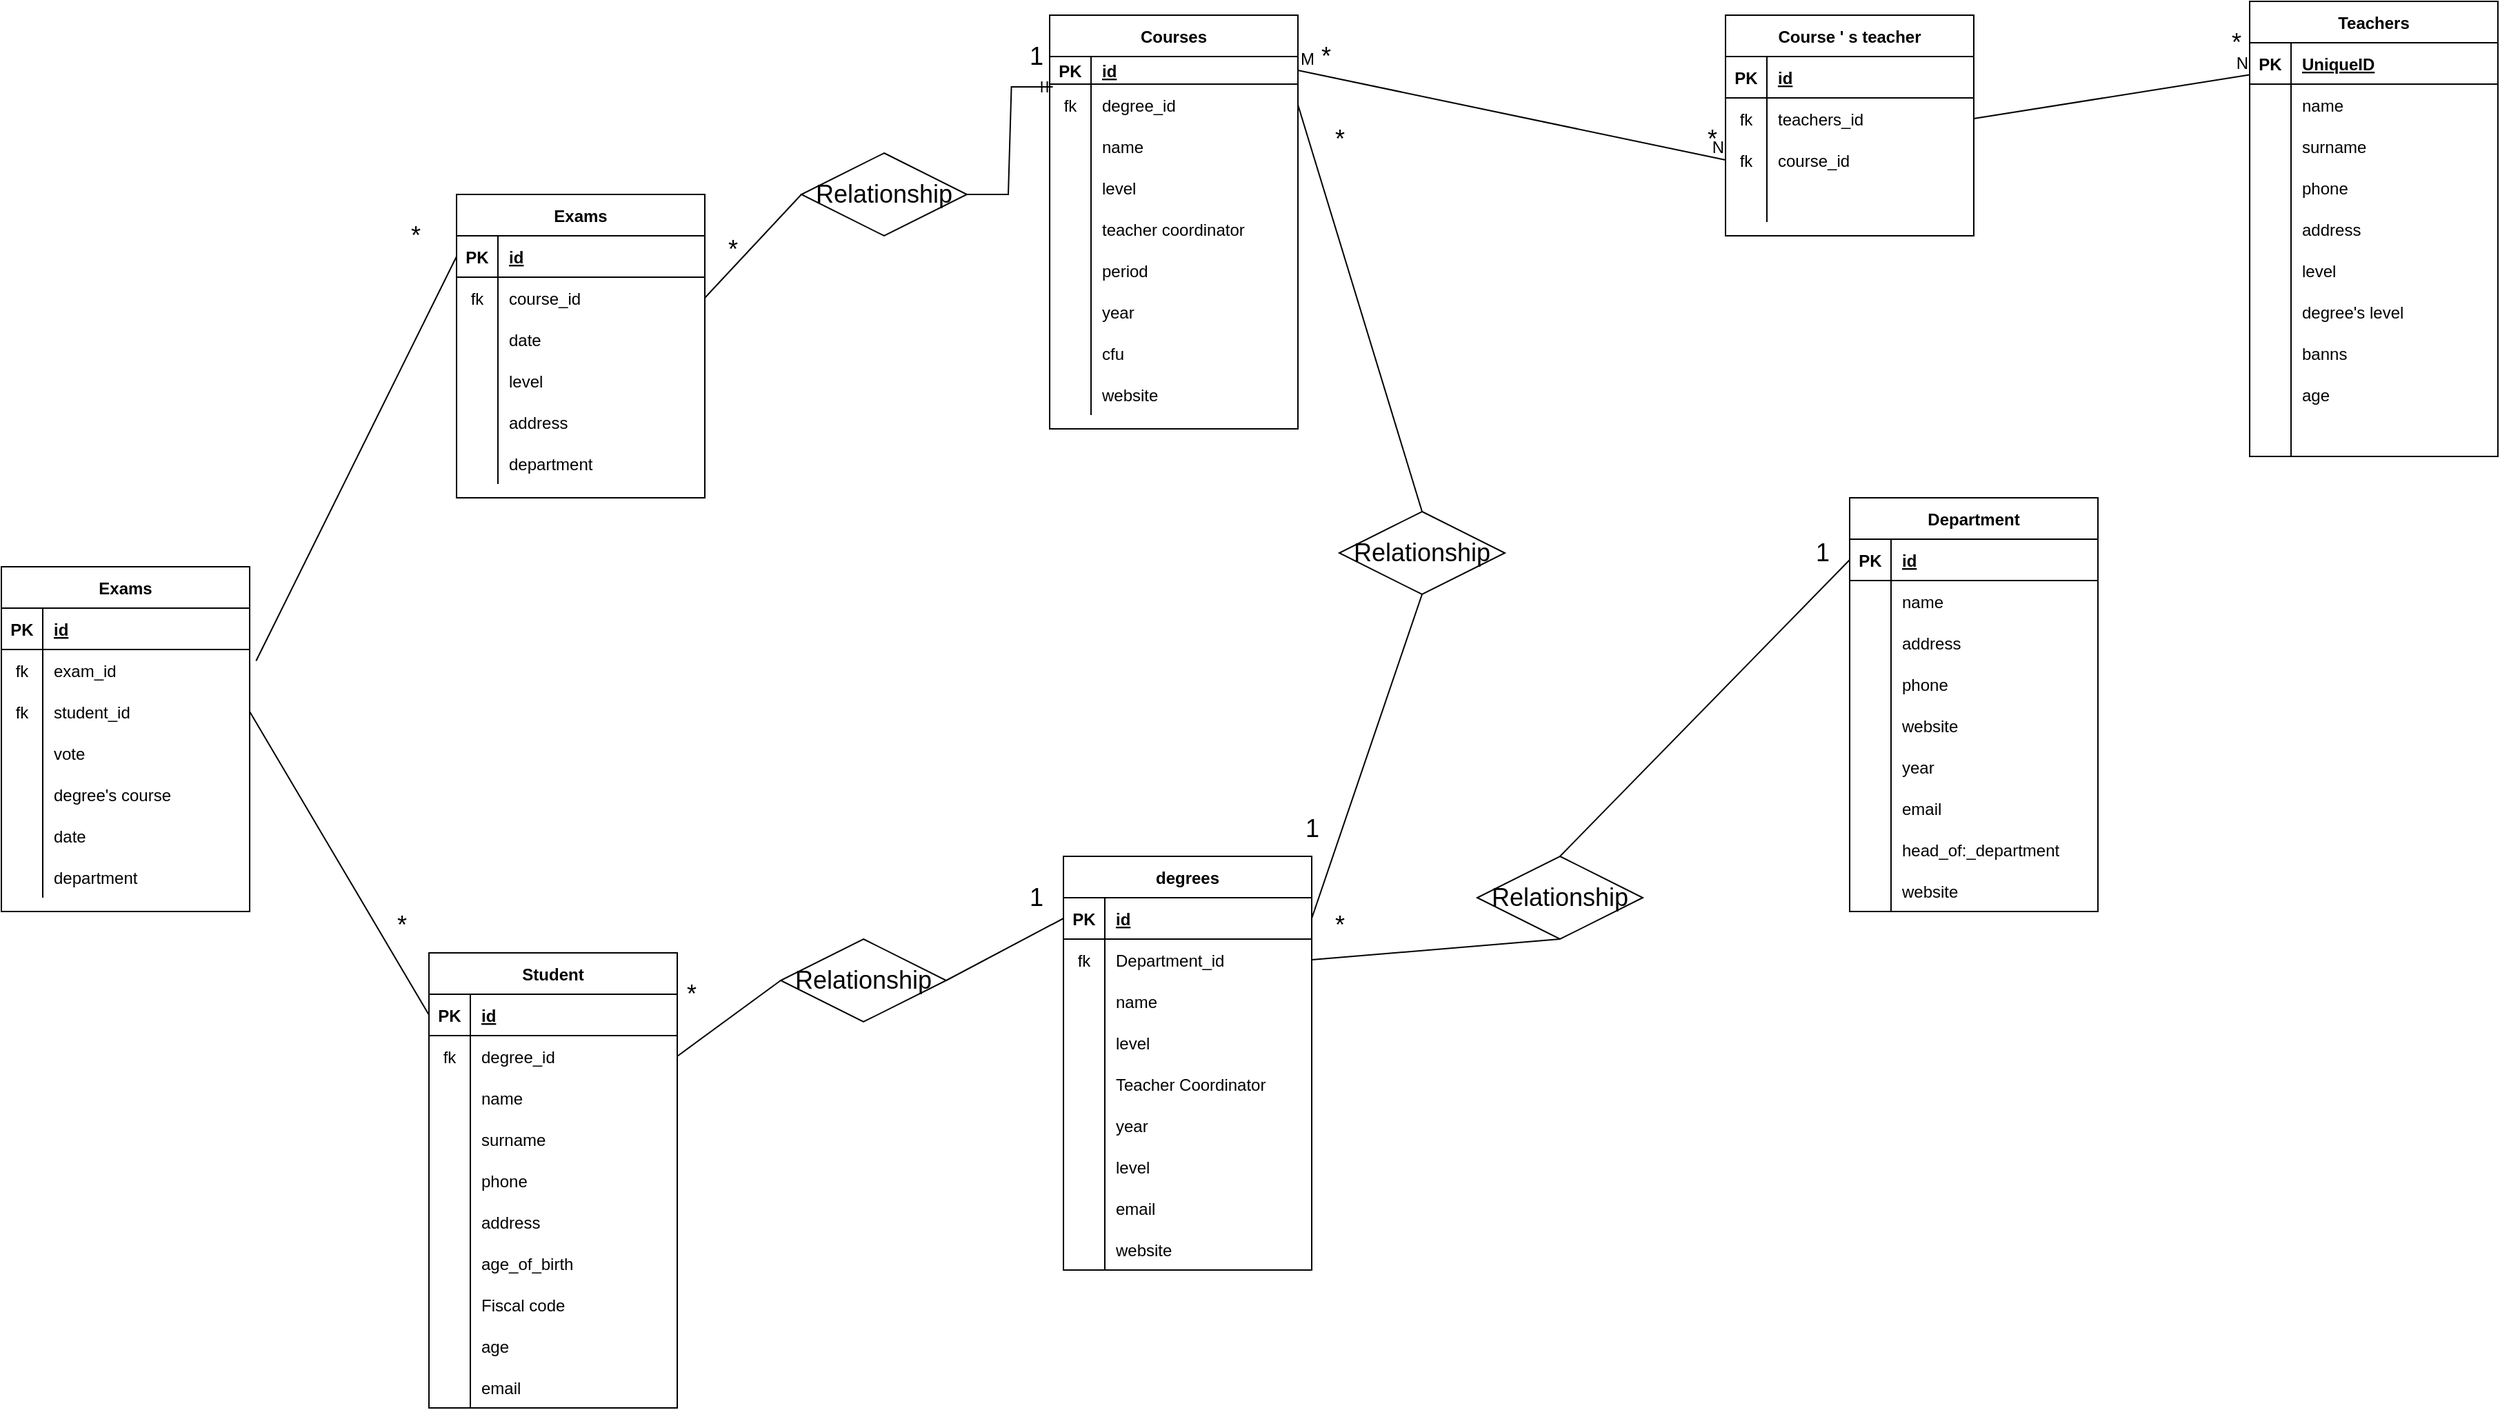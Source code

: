 <mxfile version="20.2.8" type="device"><diagram id="R2lEEEUBdFMjLlhIrx00" name="Page-1"><mxGraphModel dx="2910" dy="636" grid="1" gridSize="10" guides="1" tooltips="1" connect="1" arrows="1" fold="1" page="1" pageScale="1" pageWidth="850" pageHeight="1100" math="0" shadow="0" extFonts="Permanent Marker^https://fonts.googleapis.com/css?family=Permanent+Marker"><root><mxCell id="0"/><mxCell id="1" parent="0"/><mxCell id="3vNE3b6OYfsRTdqZJtZg-1" value="Teachers" style="shape=table;startSize=30;container=1;collapsible=1;childLayout=tableLayout;fixedRows=1;rowLines=0;fontStyle=1;align=center;resizeLast=1;" vertex="1" parent="1"><mxGeometry x="520" y="150" width="180" height="330" as="geometry"/></mxCell><mxCell id="3vNE3b6OYfsRTdqZJtZg-2" value="" style="shape=tableRow;horizontal=0;startSize=0;swimlaneHead=0;swimlaneBody=0;fillColor=none;collapsible=0;dropTarget=0;points=[[0,0.5],[1,0.5]];portConstraint=eastwest;top=0;left=0;right=0;bottom=1;" vertex="1" parent="3vNE3b6OYfsRTdqZJtZg-1"><mxGeometry y="30" width="180" height="30" as="geometry"/></mxCell><mxCell id="3vNE3b6OYfsRTdqZJtZg-3" value="PK" style="shape=partialRectangle;connectable=0;fillColor=none;top=0;left=0;bottom=0;right=0;fontStyle=1;overflow=hidden;" vertex="1" parent="3vNE3b6OYfsRTdqZJtZg-2"><mxGeometry width="30" height="30" as="geometry"><mxRectangle width="30" height="30" as="alternateBounds"/></mxGeometry></mxCell><mxCell id="3vNE3b6OYfsRTdqZJtZg-4" value="UniqueID" style="shape=partialRectangle;connectable=0;fillColor=none;top=0;left=0;bottom=0;right=0;align=left;spacingLeft=6;fontStyle=5;overflow=hidden;" vertex="1" parent="3vNE3b6OYfsRTdqZJtZg-2"><mxGeometry x="30" width="150" height="30" as="geometry"><mxRectangle width="150" height="30" as="alternateBounds"/></mxGeometry></mxCell><mxCell id="3vNE3b6OYfsRTdqZJtZg-5" value="" style="shape=tableRow;horizontal=0;startSize=0;swimlaneHead=0;swimlaneBody=0;fillColor=none;collapsible=0;dropTarget=0;points=[[0,0.5],[1,0.5]];portConstraint=eastwest;top=0;left=0;right=0;bottom=0;" vertex="1" parent="3vNE3b6OYfsRTdqZJtZg-1"><mxGeometry y="60" width="180" height="30" as="geometry"/></mxCell><mxCell id="3vNE3b6OYfsRTdqZJtZg-6" value="" style="shape=partialRectangle;connectable=0;fillColor=none;top=0;left=0;bottom=0;right=0;editable=1;overflow=hidden;" vertex="1" parent="3vNE3b6OYfsRTdqZJtZg-5"><mxGeometry width="30" height="30" as="geometry"><mxRectangle width="30" height="30" as="alternateBounds"/></mxGeometry></mxCell><mxCell id="3vNE3b6OYfsRTdqZJtZg-7" value="name" style="shape=partialRectangle;connectable=0;fillColor=none;top=0;left=0;bottom=0;right=0;align=left;spacingLeft=6;overflow=hidden;" vertex="1" parent="3vNE3b6OYfsRTdqZJtZg-5"><mxGeometry x="30" width="150" height="30" as="geometry"><mxRectangle width="150" height="30" as="alternateBounds"/></mxGeometry></mxCell><mxCell id="3vNE3b6OYfsRTdqZJtZg-8" value="" style="shape=tableRow;horizontal=0;startSize=0;swimlaneHead=0;swimlaneBody=0;fillColor=none;collapsible=0;dropTarget=0;points=[[0,0.5],[1,0.5]];portConstraint=eastwest;top=0;left=0;right=0;bottom=0;" vertex="1" parent="3vNE3b6OYfsRTdqZJtZg-1"><mxGeometry y="90" width="180" height="30" as="geometry"/></mxCell><mxCell id="3vNE3b6OYfsRTdqZJtZg-9" value="" style="shape=partialRectangle;connectable=0;fillColor=none;top=0;left=0;bottom=0;right=0;editable=1;overflow=hidden;" vertex="1" parent="3vNE3b6OYfsRTdqZJtZg-8"><mxGeometry width="30" height="30" as="geometry"><mxRectangle width="30" height="30" as="alternateBounds"/></mxGeometry></mxCell><mxCell id="3vNE3b6OYfsRTdqZJtZg-10" value="surname" style="shape=partialRectangle;connectable=0;fillColor=none;top=0;left=0;bottom=0;right=0;align=left;spacingLeft=6;overflow=hidden;" vertex="1" parent="3vNE3b6OYfsRTdqZJtZg-8"><mxGeometry x="30" width="150" height="30" as="geometry"><mxRectangle width="150" height="30" as="alternateBounds"/></mxGeometry></mxCell><mxCell id="3vNE3b6OYfsRTdqZJtZg-14" value="" style="shape=tableRow;horizontal=0;startSize=0;swimlaneHead=0;swimlaneBody=0;fillColor=none;collapsible=0;dropTarget=0;points=[[0,0.5],[1,0.5]];portConstraint=eastwest;top=0;left=0;right=0;bottom=0;" vertex="1" parent="3vNE3b6OYfsRTdqZJtZg-1"><mxGeometry y="120" width="180" height="30" as="geometry"/></mxCell><mxCell id="3vNE3b6OYfsRTdqZJtZg-15" value="" style="shape=partialRectangle;connectable=0;fillColor=none;top=0;left=0;bottom=0;right=0;editable=1;overflow=hidden;" vertex="1" parent="3vNE3b6OYfsRTdqZJtZg-14"><mxGeometry width="30" height="30" as="geometry"><mxRectangle width="30" height="30" as="alternateBounds"/></mxGeometry></mxCell><mxCell id="3vNE3b6OYfsRTdqZJtZg-16" value="phone" style="shape=partialRectangle;connectable=0;fillColor=none;top=0;left=0;bottom=0;right=0;align=left;spacingLeft=6;overflow=hidden;" vertex="1" parent="3vNE3b6OYfsRTdqZJtZg-14"><mxGeometry x="30" width="150" height="30" as="geometry"><mxRectangle width="150" height="30" as="alternateBounds"/></mxGeometry></mxCell><mxCell id="3vNE3b6OYfsRTdqZJtZg-17" value="" style="shape=tableRow;horizontal=0;startSize=0;swimlaneHead=0;swimlaneBody=0;fillColor=none;collapsible=0;dropTarget=0;points=[[0,0.5],[1,0.5]];portConstraint=eastwest;top=0;left=0;right=0;bottom=0;" vertex="1" parent="3vNE3b6OYfsRTdqZJtZg-1"><mxGeometry y="150" width="180" height="30" as="geometry"/></mxCell><mxCell id="3vNE3b6OYfsRTdqZJtZg-18" value="" style="shape=partialRectangle;connectable=0;fillColor=none;top=0;left=0;bottom=0;right=0;editable=1;overflow=hidden;" vertex="1" parent="3vNE3b6OYfsRTdqZJtZg-17"><mxGeometry width="30" height="30" as="geometry"><mxRectangle width="30" height="30" as="alternateBounds"/></mxGeometry></mxCell><mxCell id="3vNE3b6OYfsRTdqZJtZg-19" value="address" style="shape=partialRectangle;connectable=0;fillColor=none;top=0;left=0;bottom=0;right=0;align=left;spacingLeft=6;overflow=hidden;" vertex="1" parent="3vNE3b6OYfsRTdqZJtZg-17"><mxGeometry x="30" width="150" height="30" as="geometry"><mxRectangle width="150" height="30" as="alternateBounds"/></mxGeometry></mxCell><mxCell id="3vNE3b6OYfsRTdqZJtZg-20" value="" style="shape=tableRow;horizontal=0;startSize=0;swimlaneHead=0;swimlaneBody=0;fillColor=none;collapsible=0;dropTarget=0;points=[[0,0.5],[1,0.5]];portConstraint=eastwest;top=0;left=0;right=0;bottom=0;" vertex="1" parent="3vNE3b6OYfsRTdqZJtZg-1"><mxGeometry y="180" width="180" height="30" as="geometry"/></mxCell><mxCell id="3vNE3b6OYfsRTdqZJtZg-21" value="" style="shape=partialRectangle;connectable=0;fillColor=none;top=0;left=0;bottom=0;right=0;editable=1;overflow=hidden;" vertex="1" parent="3vNE3b6OYfsRTdqZJtZg-20"><mxGeometry width="30" height="30" as="geometry"><mxRectangle width="30" height="30" as="alternateBounds"/></mxGeometry></mxCell><mxCell id="3vNE3b6OYfsRTdqZJtZg-22" value="level" style="shape=partialRectangle;connectable=0;fillColor=none;top=0;left=0;bottom=0;right=0;align=left;spacingLeft=6;overflow=hidden;" vertex="1" parent="3vNE3b6OYfsRTdqZJtZg-20"><mxGeometry x="30" width="150" height="30" as="geometry"><mxRectangle width="150" height="30" as="alternateBounds"/></mxGeometry></mxCell><mxCell id="3vNE3b6OYfsRTdqZJtZg-23" value="" style="shape=tableRow;horizontal=0;startSize=0;swimlaneHead=0;swimlaneBody=0;fillColor=none;collapsible=0;dropTarget=0;points=[[0,0.5],[1,0.5]];portConstraint=eastwest;top=0;left=0;right=0;bottom=0;" vertex="1" parent="3vNE3b6OYfsRTdqZJtZg-1"><mxGeometry y="210" width="180" height="30" as="geometry"/></mxCell><mxCell id="3vNE3b6OYfsRTdqZJtZg-24" value="" style="shape=partialRectangle;connectable=0;fillColor=none;top=0;left=0;bottom=0;right=0;editable=1;overflow=hidden;" vertex="1" parent="3vNE3b6OYfsRTdqZJtZg-23"><mxGeometry width="30" height="30" as="geometry"><mxRectangle width="30" height="30" as="alternateBounds"/></mxGeometry></mxCell><mxCell id="3vNE3b6OYfsRTdqZJtZg-25" value="degree's level" style="shape=partialRectangle;connectable=0;fillColor=none;top=0;left=0;bottom=0;right=0;align=left;spacingLeft=6;overflow=hidden;" vertex="1" parent="3vNE3b6OYfsRTdqZJtZg-23"><mxGeometry x="30" width="150" height="30" as="geometry"><mxRectangle width="150" height="30" as="alternateBounds"/></mxGeometry></mxCell><mxCell id="3vNE3b6OYfsRTdqZJtZg-26" value="" style="shape=tableRow;horizontal=0;startSize=0;swimlaneHead=0;swimlaneBody=0;fillColor=none;collapsible=0;dropTarget=0;points=[[0,0.5],[1,0.5]];portConstraint=eastwest;top=0;left=0;right=0;bottom=0;" vertex="1" parent="3vNE3b6OYfsRTdqZJtZg-1"><mxGeometry y="240" width="180" height="30" as="geometry"/></mxCell><mxCell id="3vNE3b6OYfsRTdqZJtZg-27" value="" style="shape=partialRectangle;connectable=0;fillColor=none;top=0;left=0;bottom=0;right=0;editable=1;overflow=hidden;" vertex="1" parent="3vNE3b6OYfsRTdqZJtZg-26"><mxGeometry width="30" height="30" as="geometry"><mxRectangle width="30" height="30" as="alternateBounds"/></mxGeometry></mxCell><mxCell id="3vNE3b6OYfsRTdqZJtZg-28" value="banns" style="shape=partialRectangle;connectable=0;fillColor=none;top=0;left=0;bottom=0;right=0;align=left;spacingLeft=6;overflow=hidden;" vertex="1" parent="3vNE3b6OYfsRTdqZJtZg-26"><mxGeometry x="30" width="150" height="30" as="geometry"><mxRectangle width="150" height="30" as="alternateBounds"/></mxGeometry></mxCell><mxCell id="3vNE3b6OYfsRTdqZJtZg-29" value="" style="shape=tableRow;horizontal=0;startSize=0;swimlaneHead=0;swimlaneBody=0;fillColor=none;collapsible=0;dropTarget=0;points=[[0,0.5],[1,0.5]];portConstraint=eastwest;top=0;left=0;right=0;bottom=0;" vertex="1" parent="3vNE3b6OYfsRTdqZJtZg-1"><mxGeometry y="270" width="180" height="30" as="geometry"/></mxCell><mxCell id="3vNE3b6OYfsRTdqZJtZg-30" value="" style="shape=partialRectangle;connectable=0;fillColor=none;top=0;left=0;bottom=0;right=0;editable=1;overflow=hidden;" vertex="1" parent="3vNE3b6OYfsRTdqZJtZg-29"><mxGeometry width="30" height="30" as="geometry"><mxRectangle width="30" height="30" as="alternateBounds"/></mxGeometry></mxCell><mxCell id="3vNE3b6OYfsRTdqZJtZg-31" value="age" style="shape=partialRectangle;connectable=0;fillColor=none;top=0;left=0;bottom=0;right=0;align=left;spacingLeft=6;overflow=hidden;" vertex="1" parent="3vNE3b6OYfsRTdqZJtZg-29"><mxGeometry x="30" width="150" height="30" as="geometry"><mxRectangle width="150" height="30" as="alternateBounds"/></mxGeometry></mxCell><mxCell id="3vNE3b6OYfsRTdqZJtZg-11" value="" style="shape=tableRow;horizontal=0;startSize=0;swimlaneHead=0;swimlaneBody=0;fillColor=none;collapsible=0;dropTarget=0;points=[[0,0.5],[1,0.5]];portConstraint=eastwest;top=0;left=0;right=0;bottom=0;" vertex="1" parent="3vNE3b6OYfsRTdqZJtZg-1"><mxGeometry y="300" width="180" height="30" as="geometry"/></mxCell><mxCell id="3vNE3b6OYfsRTdqZJtZg-12" value="" style="shape=partialRectangle;connectable=0;fillColor=none;top=0;left=0;bottom=0;right=0;editable=1;overflow=hidden;" vertex="1" parent="3vNE3b6OYfsRTdqZJtZg-11"><mxGeometry width="30" height="30" as="geometry"><mxRectangle width="30" height="30" as="alternateBounds"/></mxGeometry></mxCell><mxCell id="3vNE3b6OYfsRTdqZJtZg-13" value="" style="shape=partialRectangle;connectable=0;fillColor=none;top=0;left=0;bottom=0;right=0;align=left;spacingLeft=6;overflow=hidden;" vertex="1" parent="3vNE3b6OYfsRTdqZJtZg-11"><mxGeometry x="30" width="150" height="30" as="geometry"><mxRectangle width="150" height="30" as="alternateBounds"/></mxGeometry></mxCell><mxCell id="3vNE3b6OYfsRTdqZJtZg-63" value="Course ' s teacher" style="shape=table;startSize=30;container=1;collapsible=1;childLayout=tableLayout;fixedRows=1;rowLines=0;fontStyle=1;align=center;resizeLast=1;" vertex="1" parent="1"><mxGeometry x="140" y="160" width="180" height="160" as="geometry"/></mxCell><mxCell id="3vNE3b6OYfsRTdqZJtZg-64" value="" style="shape=tableRow;horizontal=0;startSize=0;swimlaneHead=0;swimlaneBody=0;fillColor=none;collapsible=0;dropTarget=0;points=[[0,0.5],[1,0.5]];portConstraint=eastwest;top=0;left=0;right=0;bottom=1;" vertex="1" parent="3vNE3b6OYfsRTdqZJtZg-63"><mxGeometry y="30" width="180" height="30" as="geometry"/></mxCell><mxCell id="3vNE3b6OYfsRTdqZJtZg-65" value="PK" style="shape=partialRectangle;connectable=0;fillColor=none;top=0;left=0;bottom=0;right=0;fontStyle=1;overflow=hidden;" vertex="1" parent="3vNE3b6OYfsRTdqZJtZg-64"><mxGeometry width="30" height="30" as="geometry"><mxRectangle width="30" height="30" as="alternateBounds"/></mxGeometry></mxCell><mxCell id="3vNE3b6OYfsRTdqZJtZg-66" value="id" style="shape=partialRectangle;connectable=0;fillColor=none;top=0;left=0;bottom=0;right=0;align=left;spacingLeft=6;fontStyle=5;overflow=hidden;" vertex="1" parent="3vNE3b6OYfsRTdqZJtZg-64"><mxGeometry x="30" width="150" height="30" as="geometry"><mxRectangle width="150" height="30" as="alternateBounds"/></mxGeometry></mxCell><mxCell id="3vNE3b6OYfsRTdqZJtZg-67" value="" style="shape=tableRow;horizontal=0;startSize=0;swimlaneHead=0;swimlaneBody=0;fillColor=none;collapsible=0;dropTarget=0;points=[[0,0.5],[1,0.5]];portConstraint=eastwest;top=0;left=0;right=0;bottom=0;" vertex="1" parent="3vNE3b6OYfsRTdqZJtZg-63"><mxGeometry y="60" width="180" height="30" as="geometry"/></mxCell><mxCell id="3vNE3b6OYfsRTdqZJtZg-68" value="fk" style="shape=partialRectangle;connectable=0;fillColor=none;top=0;left=0;bottom=0;right=0;editable=1;overflow=hidden;" vertex="1" parent="3vNE3b6OYfsRTdqZJtZg-67"><mxGeometry width="30" height="30" as="geometry"><mxRectangle width="30" height="30" as="alternateBounds"/></mxGeometry></mxCell><mxCell id="3vNE3b6OYfsRTdqZJtZg-69" value="teachers_id" style="shape=partialRectangle;connectable=0;fillColor=none;top=0;left=0;bottom=0;right=0;align=left;spacingLeft=6;overflow=hidden;" vertex="1" parent="3vNE3b6OYfsRTdqZJtZg-67"><mxGeometry x="30" width="150" height="30" as="geometry"><mxRectangle width="150" height="30" as="alternateBounds"/></mxGeometry></mxCell><mxCell id="3vNE3b6OYfsRTdqZJtZg-70" value="" style="shape=tableRow;horizontal=0;startSize=0;swimlaneHead=0;swimlaneBody=0;fillColor=none;collapsible=0;dropTarget=0;points=[[0,0.5],[1,0.5]];portConstraint=eastwest;top=0;left=0;right=0;bottom=0;" vertex="1" parent="3vNE3b6OYfsRTdqZJtZg-63"><mxGeometry y="90" width="180" height="30" as="geometry"/></mxCell><mxCell id="3vNE3b6OYfsRTdqZJtZg-71" value="fk" style="shape=partialRectangle;connectable=0;fillColor=none;top=0;left=0;bottom=0;right=0;editable=1;overflow=hidden;" vertex="1" parent="3vNE3b6OYfsRTdqZJtZg-70"><mxGeometry width="30" height="30" as="geometry"><mxRectangle width="30" height="30" as="alternateBounds"/></mxGeometry></mxCell><mxCell id="3vNE3b6OYfsRTdqZJtZg-72" value="course_id" style="shape=partialRectangle;connectable=0;fillColor=none;top=0;left=0;bottom=0;right=0;align=left;spacingLeft=6;overflow=hidden;" vertex="1" parent="3vNE3b6OYfsRTdqZJtZg-70"><mxGeometry x="30" width="150" height="30" as="geometry"><mxRectangle width="150" height="30" as="alternateBounds"/></mxGeometry></mxCell><mxCell id="3vNE3b6OYfsRTdqZJtZg-73" value="" style="shape=tableRow;horizontal=0;startSize=0;swimlaneHead=0;swimlaneBody=0;fillColor=none;collapsible=0;dropTarget=0;points=[[0,0.5],[1,0.5]];portConstraint=eastwest;top=0;left=0;right=0;bottom=0;" vertex="1" parent="3vNE3b6OYfsRTdqZJtZg-63"><mxGeometry y="120" width="180" height="30" as="geometry"/></mxCell><mxCell id="3vNE3b6OYfsRTdqZJtZg-74" value="" style="shape=partialRectangle;connectable=0;fillColor=none;top=0;left=0;bottom=0;right=0;editable=1;overflow=hidden;" vertex="1" parent="3vNE3b6OYfsRTdqZJtZg-73"><mxGeometry width="30" height="30" as="geometry"><mxRectangle width="30" height="30" as="alternateBounds"/></mxGeometry></mxCell><mxCell id="3vNE3b6OYfsRTdqZJtZg-75" value="" style="shape=partialRectangle;connectable=0;fillColor=none;top=0;left=0;bottom=0;right=0;align=left;spacingLeft=6;overflow=hidden;" vertex="1" parent="3vNE3b6OYfsRTdqZJtZg-73"><mxGeometry x="30" width="150" height="30" as="geometry"><mxRectangle width="150" height="30" as="alternateBounds"/></mxGeometry></mxCell><mxCell id="3vNE3b6OYfsRTdqZJtZg-76" value="Courses" style="shape=table;startSize=30;container=1;collapsible=1;childLayout=tableLayout;fixedRows=1;rowLines=0;fontStyle=1;align=center;resizeLast=1;" vertex="1" parent="1"><mxGeometry x="-350" y="160" width="180" height="300" as="geometry"/></mxCell><mxCell id="3vNE3b6OYfsRTdqZJtZg-77" value="" style="shape=tableRow;horizontal=0;startSize=0;swimlaneHead=0;swimlaneBody=0;fillColor=none;collapsible=0;dropTarget=0;points=[[0,0.5],[1,0.5]];portConstraint=eastwest;top=0;left=0;right=0;bottom=1;" vertex="1" parent="3vNE3b6OYfsRTdqZJtZg-76"><mxGeometry y="30" width="180" height="20" as="geometry"/></mxCell><mxCell id="3vNE3b6OYfsRTdqZJtZg-78" value="PK" style="shape=partialRectangle;connectable=0;fillColor=none;top=0;left=0;bottom=0;right=0;fontStyle=1;overflow=hidden;" vertex="1" parent="3vNE3b6OYfsRTdqZJtZg-77"><mxGeometry width="30" height="20" as="geometry"><mxRectangle width="30" height="20" as="alternateBounds"/></mxGeometry></mxCell><mxCell id="3vNE3b6OYfsRTdqZJtZg-79" value="id" style="shape=partialRectangle;connectable=0;fillColor=none;top=0;left=0;bottom=0;right=0;align=left;spacingLeft=6;fontStyle=5;overflow=hidden;" vertex="1" parent="3vNE3b6OYfsRTdqZJtZg-77"><mxGeometry x="30" width="150" height="20" as="geometry"><mxRectangle width="150" height="20" as="alternateBounds"/></mxGeometry></mxCell><mxCell id="3vNE3b6OYfsRTdqZJtZg-80" value="" style="shape=tableRow;horizontal=0;startSize=0;swimlaneHead=0;swimlaneBody=0;fillColor=none;collapsible=0;dropTarget=0;points=[[0,0.5],[1,0.5]];portConstraint=eastwest;top=0;left=0;right=0;bottom=0;" vertex="1" parent="3vNE3b6OYfsRTdqZJtZg-76"><mxGeometry y="50" width="180" height="30" as="geometry"/></mxCell><mxCell id="3vNE3b6OYfsRTdqZJtZg-81" value="fk" style="shape=partialRectangle;connectable=0;fillColor=none;top=0;left=0;bottom=0;right=0;editable=1;overflow=hidden;" vertex="1" parent="3vNE3b6OYfsRTdqZJtZg-80"><mxGeometry width="30" height="30" as="geometry"><mxRectangle width="30" height="30" as="alternateBounds"/></mxGeometry></mxCell><mxCell id="3vNE3b6OYfsRTdqZJtZg-82" value="degree_id" style="shape=partialRectangle;connectable=0;fillColor=none;top=0;left=0;bottom=0;right=0;align=left;spacingLeft=6;overflow=hidden;" vertex="1" parent="3vNE3b6OYfsRTdqZJtZg-80"><mxGeometry x="30" width="150" height="30" as="geometry"><mxRectangle width="150" height="30" as="alternateBounds"/></mxGeometry></mxCell><mxCell id="3vNE3b6OYfsRTdqZJtZg-83" value="" style="shape=tableRow;horizontal=0;startSize=0;swimlaneHead=0;swimlaneBody=0;fillColor=none;collapsible=0;dropTarget=0;points=[[0,0.5],[1,0.5]];portConstraint=eastwest;top=0;left=0;right=0;bottom=0;" vertex="1" parent="3vNE3b6OYfsRTdqZJtZg-76"><mxGeometry y="80" width="180" height="30" as="geometry"/></mxCell><mxCell id="3vNE3b6OYfsRTdqZJtZg-84" value="" style="shape=partialRectangle;connectable=0;fillColor=none;top=0;left=0;bottom=0;right=0;editable=1;overflow=hidden;" vertex="1" parent="3vNE3b6OYfsRTdqZJtZg-83"><mxGeometry width="30" height="30" as="geometry"><mxRectangle width="30" height="30" as="alternateBounds"/></mxGeometry></mxCell><mxCell id="3vNE3b6OYfsRTdqZJtZg-85" value="name" style="shape=partialRectangle;connectable=0;fillColor=none;top=0;left=0;bottom=0;right=0;align=left;spacingLeft=6;overflow=hidden;" vertex="1" parent="3vNE3b6OYfsRTdqZJtZg-83"><mxGeometry x="30" width="150" height="30" as="geometry"><mxRectangle width="150" height="30" as="alternateBounds"/></mxGeometry></mxCell><mxCell id="3vNE3b6OYfsRTdqZJtZg-89" value="" style="shape=tableRow;horizontal=0;startSize=0;swimlaneHead=0;swimlaneBody=0;fillColor=none;collapsible=0;dropTarget=0;points=[[0,0.5],[1,0.5]];portConstraint=eastwest;top=0;left=0;right=0;bottom=0;" vertex="1" parent="3vNE3b6OYfsRTdqZJtZg-76"><mxGeometry y="110" width="180" height="30" as="geometry"/></mxCell><mxCell id="3vNE3b6OYfsRTdqZJtZg-90" value="" style="shape=partialRectangle;connectable=0;fillColor=none;top=0;left=0;bottom=0;right=0;editable=1;overflow=hidden;" vertex="1" parent="3vNE3b6OYfsRTdqZJtZg-89"><mxGeometry width="30" height="30" as="geometry"><mxRectangle width="30" height="30" as="alternateBounds"/></mxGeometry></mxCell><mxCell id="3vNE3b6OYfsRTdqZJtZg-91" value="level" style="shape=partialRectangle;connectable=0;fillColor=none;top=0;left=0;bottom=0;right=0;align=left;spacingLeft=6;overflow=hidden;" vertex="1" parent="3vNE3b6OYfsRTdqZJtZg-89"><mxGeometry x="30" width="150" height="30" as="geometry"><mxRectangle width="150" height="30" as="alternateBounds"/></mxGeometry></mxCell><mxCell id="3vNE3b6OYfsRTdqZJtZg-92" value="" style="shape=tableRow;horizontal=0;startSize=0;swimlaneHead=0;swimlaneBody=0;fillColor=none;collapsible=0;dropTarget=0;points=[[0,0.5],[1,0.5]];portConstraint=eastwest;top=0;left=0;right=0;bottom=0;" vertex="1" parent="3vNE3b6OYfsRTdqZJtZg-76"><mxGeometry y="140" width="180" height="30" as="geometry"/></mxCell><mxCell id="3vNE3b6OYfsRTdqZJtZg-93" value="" style="shape=partialRectangle;connectable=0;fillColor=none;top=0;left=0;bottom=0;right=0;editable=1;overflow=hidden;" vertex="1" parent="3vNE3b6OYfsRTdqZJtZg-92"><mxGeometry width="30" height="30" as="geometry"><mxRectangle width="30" height="30" as="alternateBounds"/></mxGeometry></mxCell><mxCell id="3vNE3b6OYfsRTdqZJtZg-94" value="teacher coordinator" style="shape=partialRectangle;connectable=0;fillColor=none;top=0;left=0;bottom=0;right=0;align=left;spacingLeft=6;overflow=hidden;" vertex="1" parent="3vNE3b6OYfsRTdqZJtZg-92"><mxGeometry x="30" width="150" height="30" as="geometry"><mxRectangle width="150" height="30" as="alternateBounds"/></mxGeometry></mxCell><mxCell id="3vNE3b6OYfsRTdqZJtZg-95" value="" style="shape=tableRow;horizontal=0;startSize=0;swimlaneHead=0;swimlaneBody=0;fillColor=none;collapsible=0;dropTarget=0;points=[[0,0.5],[1,0.5]];portConstraint=eastwest;top=0;left=0;right=0;bottom=0;" vertex="1" parent="3vNE3b6OYfsRTdqZJtZg-76"><mxGeometry y="170" width="180" height="30" as="geometry"/></mxCell><mxCell id="3vNE3b6OYfsRTdqZJtZg-96" value="" style="shape=partialRectangle;connectable=0;fillColor=none;top=0;left=0;bottom=0;right=0;editable=1;overflow=hidden;" vertex="1" parent="3vNE3b6OYfsRTdqZJtZg-95"><mxGeometry width="30" height="30" as="geometry"><mxRectangle width="30" height="30" as="alternateBounds"/></mxGeometry></mxCell><mxCell id="3vNE3b6OYfsRTdqZJtZg-97" value="period" style="shape=partialRectangle;connectable=0;fillColor=none;top=0;left=0;bottom=0;right=0;align=left;spacingLeft=6;overflow=hidden;" vertex="1" parent="3vNE3b6OYfsRTdqZJtZg-95"><mxGeometry x="30" width="150" height="30" as="geometry"><mxRectangle width="150" height="30" as="alternateBounds"/></mxGeometry></mxCell><mxCell id="3vNE3b6OYfsRTdqZJtZg-98" value="" style="shape=tableRow;horizontal=0;startSize=0;swimlaneHead=0;swimlaneBody=0;fillColor=none;collapsible=0;dropTarget=0;points=[[0,0.5],[1,0.5]];portConstraint=eastwest;top=0;left=0;right=0;bottom=0;" vertex="1" parent="3vNE3b6OYfsRTdqZJtZg-76"><mxGeometry y="200" width="180" height="30" as="geometry"/></mxCell><mxCell id="3vNE3b6OYfsRTdqZJtZg-99" value="" style="shape=partialRectangle;connectable=0;fillColor=none;top=0;left=0;bottom=0;right=0;editable=1;overflow=hidden;" vertex="1" parent="3vNE3b6OYfsRTdqZJtZg-98"><mxGeometry width="30" height="30" as="geometry"><mxRectangle width="30" height="30" as="alternateBounds"/></mxGeometry></mxCell><mxCell id="3vNE3b6OYfsRTdqZJtZg-100" value="year" style="shape=partialRectangle;connectable=0;fillColor=none;top=0;left=0;bottom=0;right=0;align=left;spacingLeft=6;overflow=hidden;" vertex="1" parent="3vNE3b6OYfsRTdqZJtZg-98"><mxGeometry x="30" width="150" height="30" as="geometry"><mxRectangle width="150" height="30" as="alternateBounds"/></mxGeometry></mxCell><mxCell id="3vNE3b6OYfsRTdqZJtZg-101" value="" style="shape=tableRow;horizontal=0;startSize=0;swimlaneHead=0;swimlaneBody=0;fillColor=none;collapsible=0;dropTarget=0;points=[[0,0.5],[1,0.5]];portConstraint=eastwest;top=0;left=0;right=0;bottom=0;" vertex="1" parent="3vNE3b6OYfsRTdqZJtZg-76"><mxGeometry y="230" width="180" height="30" as="geometry"/></mxCell><mxCell id="3vNE3b6OYfsRTdqZJtZg-102" value="" style="shape=partialRectangle;connectable=0;fillColor=none;top=0;left=0;bottom=0;right=0;editable=1;overflow=hidden;" vertex="1" parent="3vNE3b6OYfsRTdqZJtZg-101"><mxGeometry width="30" height="30" as="geometry"><mxRectangle width="30" height="30" as="alternateBounds"/></mxGeometry></mxCell><mxCell id="3vNE3b6OYfsRTdqZJtZg-103" value="cfu" style="shape=partialRectangle;connectable=0;fillColor=none;top=0;left=0;bottom=0;right=0;align=left;spacingLeft=6;overflow=hidden;" vertex="1" parent="3vNE3b6OYfsRTdqZJtZg-101"><mxGeometry x="30" width="150" height="30" as="geometry"><mxRectangle width="150" height="30" as="alternateBounds"/></mxGeometry></mxCell><mxCell id="3vNE3b6OYfsRTdqZJtZg-86" value="" style="shape=tableRow;horizontal=0;startSize=0;swimlaneHead=0;swimlaneBody=0;fillColor=none;collapsible=0;dropTarget=0;points=[[0,0.5],[1,0.5]];portConstraint=eastwest;top=0;left=0;right=0;bottom=0;" vertex="1" parent="3vNE3b6OYfsRTdqZJtZg-76"><mxGeometry y="260" width="180" height="30" as="geometry"/></mxCell><mxCell id="3vNE3b6OYfsRTdqZJtZg-87" value="" style="shape=partialRectangle;connectable=0;fillColor=none;top=0;left=0;bottom=0;right=0;editable=1;overflow=hidden;" vertex="1" parent="3vNE3b6OYfsRTdqZJtZg-86"><mxGeometry width="30" height="30" as="geometry"><mxRectangle width="30" height="30" as="alternateBounds"/></mxGeometry></mxCell><mxCell id="3vNE3b6OYfsRTdqZJtZg-88" value="website" style="shape=partialRectangle;connectable=0;fillColor=none;top=0;left=0;bottom=0;right=0;align=left;spacingLeft=6;overflow=hidden;" vertex="1" parent="3vNE3b6OYfsRTdqZJtZg-86"><mxGeometry x="30" width="150" height="30" as="geometry"><mxRectangle width="150" height="30" as="alternateBounds"/></mxGeometry></mxCell><mxCell id="3vNE3b6OYfsRTdqZJtZg-104" value="Exams" style="shape=table;startSize=30;container=1;collapsible=1;childLayout=tableLayout;fixedRows=1;rowLines=0;fontStyle=1;align=center;resizeLast=1;" vertex="1" parent="1"><mxGeometry x="-780" y="290" width="180" height="220" as="geometry"/></mxCell><mxCell id="3vNE3b6OYfsRTdqZJtZg-105" value="" style="shape=tableRow;horizontal=0;startSize=0;swimlaneHead=0;swimlaneBody=0;fillColor=none;collapsible=0;dropTarget=0;points=[[0,0.5],[1,0.5]];portConstraint=eastwest;top=0;left=0;right=0;bottom=1;" vertex="1" parent="3vNE3b6OYfsRTdqZJtZg-104"><mxGeometry y="30" width="180" height="30" as="geometry"/></mxCell><mxCell id="3vNE3b6OYfsRTdqZJtZg-106" value="PK" style="shape=partialRectangle;connectable=0;fillColor=none;top=0;left=0;bottom=0;right=0;fontStyle=1;overflow=hidden;" vertex="1" parent="3vNE3b6OYfsRTdqZJtZg-105"><mxGeometry width="30" height="30" as="geometry"><mxRectangle width="30" height="30" as="alternateBounds"/></mxGeometry></mxCell><mxCell id="3vNE3b6OYfsRTdqZJtZg-107" value="id" style="shape=partialRectangle;connectable=0;fillColor=none;top=0;left=0;bottom=0;right=0;align=left;spacingLeft=6;fontStyle=5;overflow=hidden;" vertex="1" parent="3vNE3b6OYfsRTdqZJtZg-105"><mxGeometry x="30" width="150" height="30" as="geometry"><mxRectangle width="150" height="30" as="alternateBounds"/></mxGeometry></mxCell><mxCell id="3vNE3b6OYfsRTdqZJtZg-108" value="" style="shape=tableRow;horizontal=0;startSize=0;swimlaneHead=0;swimlaneBody=0;fillColor=none;collapsible=0;dropTarget=0;points=[[0,0.5],[1,0.5]];portConstraint=eastwest;top=0;left=0;right=0;bottom=0;" vertex="1" parent="3vNE3b6OYfsRTdqZJtZg-104"><mxGeometry y="60" width="180" height="30" as="geometry"/></mxCell><mxCell id="3vNE3b6OYfsRTdqZJtZg-109" value="fk" style="shape=partialRectangle;connectable=0;fillColor=none;top=0;left=0;bottom=0;right=0;editable=1;overflow=hidden;" vertex="1" parent="3vNE3b6OYfsRTdqZJtZg-108"><mxGeometry width="30" height="30" as="geometry"><mxRectangle width="30" height="30" as="alternateBounds"/></mxGeometry></mxCell><mxCell id="3vNE3b6OYfsRTdqZJtZg-110" value="course_id" style="shape=partialRectangle;connectable=0;fillColor=none;top=0;left=0;bottom=0;right=0;align=left;spacingLeft=6;overflow=hidden;" vertex="1" parent="3vNE3b6OYfsRTdqZJtZg-108"><mxGeometry x="30" width="150" height="30" as="geometry"><mxRectangle width="150" height="30" as="alternateBounds"/></mxGeometry></mxCell><mxCell id="3vNE3b6OYfsRTdqZJtZg-111" value="" style="shape=tableRow;horizontal=0;startSize=0;swimlaneHead=0;swimlaneBody=0;fillColor=none;collapsible=0;dropTarget=0;points=[[0,0.5],[1,0.5]];portConstraint=eastwest;top=0;left=0;right=0;bottom=0;" vertex="1" parent="3vNE3b6OYfsRTdqZJtZg-104"><mxGeometry y="90" width="180" height="30" as="geometry"/></mxCell><mxCell id="3vNE3b6OYfsRTdqZJtZg-112" value="" style="shape=partialRectangle;connectable=0;fillColor=none;top=0;left=0;bottom=0;right=0;editable=1;overflow=hidden;" vertex="1" parent="3vNE3b6OYfsRTdqZJtZg-111"><mxGeometry width="30" height="30" as="geometry"><mxRectangle width="30" height="30" as="alternateBounds"/></mxGeometry></mxCell><mxCell id="3vNE3b6OYfsRTdqZJtZg-113" value="date" style="shape=partialRectangle;connectable=0;fillColor=none;top=0;left=0;bottom=0;right=0;align=left;spacingLeft=6;overflow=hidden;" vertex="1" parent="3vNE3b6OYfsRTdqZJtZg-111"><mxGeometry x="30" width="150" height="30" as="geometry"><mxRectangle width="150" height="30" as="alternateBounds"/></mxGeometry></mxCell><mxCell id="3vNE3b6OYfsRTdqZJtZg-117" value="" style="shape=tableRow;horizontal=0;startSize=0;swimlaneHead=0;swimlaneBody=0;fillColor=none;collapsible=0;dropTarget=0;points=[[0,0.5],[1,0.5]];portConstraint=eastwest;top=0;left=0;right=0;bottom=0;" vertex="1" parent="3vNE3b6OYfsRTdqZJtZg-104"><mxGeometry y="120" width="180" height="30" as="geometry"/></mxCell><mxCell id="3vNE3b6OYfsRTdqZJtZg-118" value="" style="shape=partialRectangle;connectable=0;fillColor=none;top=0;left=0;bottom=0;right=0;editable=1;overflow=hidden;" vertex="1" parent="3vNE3b6OYfsRTdqZJtZg-117"><mxGeometry width="30" height="30" as="geometry"><mxRectangle width="30" height="30" as="alternateBounds"/></mxGeometry></mxCell><mxCell id="3vNE3b6OYfsRTdqZJtZg-119" value="level" style="shape=partialRectangle;connectable=0;fillColor=none;top=0;left=0;bottom=0;right=0;align=left;spacingLeft=6;overflow=hidden;" vertex="1" parent="3vNE3b6OYfsRTdqZJtZg-117"><mxGeometry x="30" width="150" height="30" as="geometry"><mxRectangle width="150" height="30" as="alternateBounds"/></mxGeometry></mxCell><mxCell id="3vNE3b6OYfsRTdqZJtZg-120" value="" style="shape=tableRow;horizontal=0;startSize=0;swimlaneHead=0;swimlaneBody=0;fillColor=none;collapsible=0;dropTarget=0;points=[[0,0.5],[1,0.5]];portConstraint=eastwest;top=0;left=0;right=0;bottom=0;" vertex="1" parent="3vNE3b6OYfsRTdqZJtZg-104"><mxGeometry y="150" width="180" height="30" as="geometry"/></mxCell><mxCell id="3vNE3b6OYfsRTdqZJtZg-121" value="" style="shape=partialRectangle;connectable=0;fillColor=none;top=0;left=0;bottom=0;right=0;editable=1;overflow=hidden;" vertex="1" parent="3vNE3b6OYfsRTdqZJtZg-120"><mxGeometry width="30" height="30" as="geometry"><mxRectangle width="30" height="30" as="alternateBounds"/></mxGeometry></mxCell><mxCell id="3vNE3b6OYfsRTdqZJtZg-122" value="address" style="shape=partialRectangle;connectable=0;fillColor=none;top=0;left=0;bottom=0;right=0;align=left;spacingLeft=6;overflow=hidden;" vertex="1" parent="3vNE3b6OYfsRTdqZJtZg-120"><mxGeometry x="30" width="150" height="30" as="geometry"><mxRectangle width="150" height="30" as="alternateBounds"/></mxGeometry></mxCell><mxCell id="3vNE3b6OYfsRTdqZJtZg-114" value="" style="shape=tableRow;horizontal=0;startSize=0;swimlaneHead=0;swimlaneBody=0;fillColor=none;collapsible=0;dropTarget=0;points=[[0,0.5],[1,0.5]];portConstraint=eastwest;top=0;left=0;right=0;bottom=0;" vertex="1" parent="3vNE3b6OYfsRTdqZJtZg-104"><mxGeometry y="180" width="180" height="30" as="geometry"/></mxCell><mxCell id="3vNE3b6OYfsRTdqZJtZg-115" value="" style="shape=partialRectangle;connectable=0;fillColor=none;top=0;left=0;bottom=0;right=0;editable=1;overflow=hidden;" vertex="1" parent="3vNE3b6OYfsRTdqZJtZg-114"><mxGeometry width="30" height="30" as="geometry"><mxRectangle width="30" height="30" as="alternateBounds"/></mxGeometry></mxCell><mxCell id="3vNE3b6OYfsRTdqZJtZg-116" value="department" style="shape=partialRectangle;connectable=0;fillColor=none;top=0;left=0;bottom=0;right=0;align=left;spacingLeft=6;overflow=hidden;" vertex="1" parent="3vNE3b6OYfsRTdqZJtZg-114"><mxGeometry x="30" width="150" height="30" as="geometry"><mxRectangle width="150" height="30" as="alternateBounds"/></mxGeometry></mxCell><mxCell id="3vNE3b6OYfsRTdqZJtZg-123" value="Exams" style="shape=table;startSize=30;container=1;collapsible=1;childLayout=tableLayout;fixedRows=1;rowLines=0;fontStyle=1;align=center;resizeLast=1;" vertex="1" parent="1"><mxGeometry x="-1110" y="560" width="180" height="250" as="geometry"/></mxCell><mxCell id="3vNE3b6OYfsRTdqZJtZg-124" value="" style="shape=tableRow;horizontal=0;startSize=0;swimlaneHead=0;swimlaneBody=0;fillColor=none;collapsible=0;dropTarget=0;points=[[0,0.5],[1,0.5]];portConstraint=eastwest;top=0;left=0;right=0;bottom=1;" vertex="1" parent="3vNE3b6OYfsRTdqZJtZg-123"><mxGeometry y="30" width="180" height="30" as="geometry"/></mxCell><mxCell id="3vNE3b6OYfsRTdqZJtZg-125" value="PK" style="shape=partialRectangle;connectable=0;fillColor=none;top=0;left=0;bottom=0;right=0;fontStyle=1;overflow=hidden;" vertex="1" parent="3vNE3b6OYfsRTdqZJtZg-124"><mxGeometry width="30" height="30" as="geometry"><mxRectangle width="30" height="30" as="alternateBounds"/></mxGeometry></mxCell><mxCell id="3vNE3b6OYfsRTdqZJtZg-126" value="id" style="shape=partialRectangle;connectable=0;fillColor=none;top=0;left=0;bottom=0;right=0;align=left;spacingLeft=6;fontStyle=5;overflow=hidden;" vertex="1" parent="3vNE3b6OYfsRTdqZJtZg-124"><mxGeometry x="30" width="150" height="30" as="geometry"><mxRectangle width="150" height="30" as="alternateBounds"/></mxGeometry></mxCell><mxCell id="3vNE3b6OYfsRTdqZJtZg-127" value="" style="shape=tableRow;horizontal=0;startSize=0;swimlaneHead=0;swimlaneBody=0;fillColor=none;collapsible=0;dropTarget=0;points=[[0,0.5],[1,0.5]];portConstraint=eastwest;top=0;left=0;right=0;bottom=0;" vertex="1" parent="3vNE3b6OYfsRTdqZJtZg-123"><mxGeometry y="60" width="180" height="30" as="geometry"/></mxCell><mxCell id="3vNE3b6OYfsRTdqZJtZg-128" value="fk" style="shape=partialRectangle;connectable=0;fillColor=none;top=0;left=0;bottom=0;right=0;editable=1;overflow=hidden;" vertex="1" parent="3vNE3b6OYfsRTdqZJtZg-127"><mxGeometry width="30" height="30" as="geometry"><mxRectangle width="30" height="30" as="alternateBounds"/></mxGeometry></mxCell><mxCell id="3vNE3b6OYfsRTdqZJtZg-129" value="exam_id" style="shape=partialRectangle;connectable=0;fillColor=none;top=0;left=0;bottom=0;right=0;align=left;spacingLeft=6;overflow=hidden;" vertex="1" parent="3vNE3b6OYfsRTdqZJtZg-127"><mxGeometry x="30" width="150" height="30" as="geometry"><mxRectangle width="150" height="30" as="alternateBounds"/></mxGeometry></mxCell><mxCell id="3vNE3b6OYfsRTdqZJtZg-130" value="" style="shape=tableRow;horizontal=0;startSize=0;swimlaneHead=0;swimlaneBody=0;fillColor=none;collapsible=0;dropTarget=0;points=[[0,0.5],[1,0.5]];portConstraint=eastwest;top=0;left=0;right=0;bottom=0;" vertex="1" parent="3vNE3b6OYfsRTdqZJtZg-123"><mxGeometry y="90" width="180" height="30" as="geometry"/></mxCell><mxCell id="3vNE3b6OYfsRTdqZJtZg-131" value="fk" style="shape=partialRectangle;connectable=0;fillColor=none;top=0;left=0;bottom=0;right=0;editable=1;overflow=hidden;" vertex="1" parent="3vNE3b6OYfsRTdqZJtZg-130"><mxGeometry width="30" height="30" as="geometry"><mxRectangle width="30" height="30" as="alternateBounds"/></mxGeometry></mxCell><mxCell id="3vNE3b6OYfsRTdqZJtZg-132" value="student_id" style="shape=partialRectangle;connectable=0;fillColor=none;top=0;left=0;bottom=0;right=0;align=left;spacingLeft=6;overflow=hidden;" vertex="1" parent="3vNE3b6OYfsRTdqZJtZg-130"><mxGeometry x="30" width="150" height="30" as="geometry"><mxRectangle width="150" height="30" as="alternateBounds"/></mxGeometry></mxCell><mxCell id="3vNE3b6OYfsRTdqZJtZg-133" value="" style="shape=tableRow;horizontal=0;startSize=0;swimlaneHead=0;swimlaneBody=0;fillColor=none;collapsible=0;dropTarget=0;points=[[0,0.5],[1,0.5]];portConstraint=eastwest;top=0;left=0;right=0;bottom=0;" vertex="1" parent="3vNE3b6OYfsRTdqZJtZg-123"><mxGeometry y="120" width="180" height="30" as="geometry"/></mxCell><mxCell id="3vNE3b6OYfsRTdqZJtZg-134" value="" style="shape=partialRectangle;connectable=0;fillColor=none;top=0;left=0;bottom=0;right=0;editable=1;overflow=hidden;" vertex="1" parent="3vNE3b6OYfsRTdqZJtZg-133"><mxGeometry width="30" height="30" as="geometry"><mxRectangle width="30" height="30" as="alternateBounds"/></mxGeometry></mxCell><mxCell id="3vNE3b6OYfsRTdqZJtZg-135" value="vote" style="shape=partialRectangle;connectable=0;fillColor=none;top=0;left=0;bottom=0;right=0;align=left;spacingLeft=6;overflow=hidden;" vertex="1" parent="3vNE3b6OYfsRTdqZJtZg-133"><mxGeometry x="30" width="150" height="30" as="geometry"><mxRectangle width="150" height="30" as="alternateBounds"/></mxGeometry></mxCell><mxCell id="3vNE3b6OYfsRTdqZJtZg-136" value="" style="shape=tableRow;horizontal=0;startSize=0;swimlaneHead=0;swimlaneBody=0;fillColor=none;collapsible=0;dropTarget=0;points=[[0,0.5],[1,0.5]];portConstraint=eastwest;top=0;left=0;right=0;bottom=0;" vertex="1" parent="3vNE3b6OYfsRTdqZJtZg-123"><mxGeometry y="150" width="180" height="30" as="geometry"/></mxCell><mxCell id="3vNE3b6OYfsRTdqZJtZg-137" value="" style="shape=partialRectangle;connectable=0;fillColor=none;top=0;left=0;bottom=0;right=0;editable=1;overflow=hidden;" vertex="1" parent="3vNE3b6OYfsRTdqZJtZg-136"><mxGeometry width="30" height="30" as="geometry"><mxRectangle width="30" height="30" as="alternateBounds"/></mxGeometry></mxCell><mxCell id="3vNE3b6OYfsRTdqZJtZg-138" value="degree's course" style="shape=partialRectangle;connectable=0;fillColor=none;top=0;left=0;bottom=0;right=0;align=left;spacingLeft=6;overflow=hidden;" vertex="1" parent="3vNE3b6OYfsRTdqZJtZg-136"><mxGeometry x="30" width="150" height="30" as="geometry"><mxRectangle width="150" height="30" as="alternateBounds"/></mxGeometry></mxCell><mxCell id="3vNE3b6OYfsRTdqZJtZg-297" value="" style="shape=tableRow;horizontal=0;startSize=0;swimlaneHead=0;swimlaneBody=0;fillColor=none;collapsible=0;dropTarget=0;points=[[0,0.5],[1,0.5]];portConstraint=eastwest;top=0;left=0;right=0;bottom=0;" vertex="1" parent="3vNE3b6OYfsRTdqZJtZg-123"><mxGeometry y="180" width="180" height="30" as="geometry"/></mxCell><mxCell id="3vNE3b6OYfsRTdqZJtZg-298" value="" style="shape=partialRectangle;connectable=0;fillColor=none;top=0;left=0;bottom=0;right=0;editable=1;overflow=hidden;" vertex="1" parent="3vNE3b6OYfsRTdqZJtZg-297"><mxGeometry width="30" height="30" as="geometry"><mxRectangle width="30" height="30" as="alternateBounds"/></mxGeometry></mxCell><mxCell id="3vNE3b6OYfsRTdqZJtZg-299" value="date" style="shape=partialRectangle;connectable=0;fillColor=none;top=0;left=0;bottom=0;right=0;align=left;spacingLeft=6;overflow=hidden;" vertex="1" parent="3vNE3b6OYfsRTdqZJtZg-297"><mxGeometry x="30" width="150" height="30" as="geometry"><mxRectangle width="150" height="30" as="alternateBounds"/></mxGeometry></mxCell><mxCell id="3vNE3b6OYfsRTdqZJtZg-139" value="" style="shape=tableRow;horizontal=0;startSize=0;swimlaneHead=0;swimlaneBody=0;fillColor=none;collapsible=0;dropTarget=0;points=[[0,0.5],[1,0.5]];portConstraint=eastwest;top=0;left=0;right=0;bottom=0;" vertex="1" parent="3vNE3b6OYfsRTdqZJtZg-123"><mxGeometry y="210" width="180" height="30" as="geometry"/></mxCell><mxCell id="3vNE3b6OYfsRTdqZJtZg-140" value="" style="shape=partialRectangle;connectable=0;fillColor=none;top=0;left=0;bottom=0;right=0;editable=1;overflow=hidden;" vertex="1" parent="3vNE3b6OYfsRTdqZJtZg-139"><mxGeometry width="30" height="30" as="geometry"><mxRectangle width="30" height="30" as="alternateBounds"/></mxGeometry></mxCell><mxCell id="3vNE3b6OYfsRTdqZJtZg-141" value="department" style="shape=partialRectangle;connectable=0;fillColor=none;top=0;left=0;bottom=0;right=0;align=left;spacingLeft=6;overflow=hidden;" vertex="1" parent="3vNE3b6OYfsRTdqZJtZg-139"><mxGeometry x="30" width="150" height="30" as="geometry"><mxRectangle width="150" height="30" as="alternateBounds"/></mxGeometry></mxCell><mxCell id="3vNE3b6OYfsRTdqZJtZg-168" value="Student" style="shape=table;startSize=30;container=1;collapsible=1;childLayout=tableLayout;fixedRows=1;rowLines=0;fontStyle=1;align=center;resizeLast=1;" vertex="1" parent="1"><mxGeometry x="-800" y="840" width="180" height="330" as="geometry"/></mxCell><mxCell id="3vNE3b6OYfsRTdqZJtZg-169" value="" style="shape=tableRow;horizontal=0;startSize=0;swimlaneHead=0;swimlaneBody=0;fillColor=none;collapsible=0;dropTarget=0;points=[[0,0.5],[1,0.5]];portConstraint=eastwest;top=0;left=0;right=0;bottom=1;" vertex="1" parent="3vNE3b6OYfsRTdqZJtZg-168"><mxGeometry y="30" width="180" height="30" as="geometry"/></mxCell><mxCell id="3vNE3b6OYfsRTdqZJtZg-170" value="PK" style="shape=partialRectangle;connectable=0;fillColor=none;top=0;left=0;bottom=0;right=0;fontStyle=1;overflow=hidden;" vertex="1" parent="3vNE3b6OYfsRTdqZJtZg-169"><mxGeometry width="30" height="30" as="geometry"><mxRectangle width="30" height="30" as="alternateBounds"/></mxGeometry></mxCell><mxCell id="3vNE3b6OYfsRTdqZJtZg-171" value="id" style="shape=partialRectangle;connectable=0;fillColor=none;top=0;left=0;bottom=0;right=0;align=left;spacingLeft=6;fontStyle=5;overflow=hidden;" vertex="1" parent="3vNE3b6OYfsRTdqZJtZg-169"><mxGeometry x="30" width="150" height="30" as="geometry"><mxRectangle width="150" height="30" as="alternateBounds"/></mxGeometry></mxCell><mxCell id="3vNE3b6OYfsRTdqZJtZg-172" value="" style="shape=tableRow;horizontal=0;startSize=0;swimlaneHead=0;swimlaneBody=0;fillColor=none;collapsible=0;dropTarget=0;points=[[0,0.5],[1,0.5]];portConstraint=eastwest;top=0;left=0;right=0;bottom=0;" vertex="1" parent="3vNE3b6OYfsRTdqZJtZg-168"><mxGeometry y="60" width="180" height="30" as="geometry"/></mxCell><mxCell id="3vNE3b6OYfsRTdqZJtZg-173" value="fk" style="shape=partialRectangle;connectable=0;fillColor=none;top=0;left=0;bottom=0;right=0;editable=1;overflow=hidden;" vertex="1" parent="3vNE3b6OYfsRTdqZJtZg-172"><mxGeometry width="30" height="30" as="geometry"><mxRectangle width="30" height="30" as="alternateBounds"/></mxGeometry></mxCell><mxCell id="3vNE3b6OYfsRTdqZJtZg-174" value="degree_id" style="shape=partialRectangle;connectable=0;fillColor=none;top=0;left=0;bottom=0;right=0;align=left;spacingLeft=6;overflow=hidden;" vertex="1" parent="3vNE3b6OYfsRTdqZJtZg-172"><mxGeometry x="30" width="150" height="30" as="geometry"><mxRectangle width="150" height="30" as="alternateBounds"/></mxGeometry></mxCell><mxCell id="3vNE3b6OYfsRTdqZJtZg-175" value="" style="shape=tableRow;horizontal=0;startSize=0;swimlaneHead=0;swimlaneBody=0;fillColor=none;collapsible=0;dropTarget=0;points=[[0,0.5],[1,0.5]];portConstraint=eastwest;top=0;left=0;right=0;bottom=0;" vertex="1" parent="3vNE3b6OYfsRTdqZJtZg-168"><mxGeometry y="90" width="180" height="30" as="geometry"/></mxCell><mxCell id="3vNE3b6OYfsRTdqZJtZg-176" value="" style="shape=partialRectangle;connectable=0;fillColor=none;top=0;left=0;bottom=0;right=0;editable=1;overflow=hidden;" vertex="1" parent="3vNE3b6OYfsRTdqZJtZg-175"><mxGeometry width="30" height="30" as="geometry"><mxRectangle width="30" height="30" as="alternateBounds"/></mxGeometry></mxCell><mxCell id="3vNE3b6OYfsRTdqZJtZg-177" value="name" style="shape=partialRectangle;connectable=0;fillColor=none;top=0;left=0;bottom=0;right=0;align=left;spacingLeft=6;overflow=hidden;" vertex="1" parent="3vNE3b6OYfsRTdqZJtZg-175"><mxGeometry x="30" width="150" height="30" as="geometry"><mxRectangle width="150" height="30" as="alternateBounds"/></mxGeometry></mxCell><mxCell id="3vNE3b6OYfsRTdqZJtZg-178" value="" style="shape=tableRow;horizontal=0;startSize=0;swimlaneHead=0;swimlaneBody=0;fillColor=none;collapsible=0;dropTarget=0;points=[[0,0.5],[1,0.5]];portConstraint=eastwest;top=0;left=0;right=0;bottom=0;" vertex="1" parent="3vNE3b6OYfsRTdqZJtZg-168"><mxGeometry y="120" width="180" height="30" as="geometry"/></mxCell><mxCell id="3vNE3b6OYfsRTdqZJtZg-179" value="" style="shape=partialRectangle;connectable=0;fillColor=none;top=0;left=0;bottom=0;right=0;editable=1;overflow=hidden;" vertex="1" parent="3vNE3b6OYfsRTdqZJtZg-178"><mxGeometry width="30" height="30" as="geometry"><mxRectangle width="30" height="30" as="alternateBounds"/></mxGeometry></mxCell><mxCell id="3vNE3b6OYfsRTdqZJtZg-180" value="surname" style="shape=partialRectangle;connectable=0;fillColor=none;top=0;left=0;bottom=0;right=0;align=left;spacingLeft=6;overflow=hidden;" vertex="1" parent="3vNE3b6OYfsRTdqZJtZg-178"><mxGeometry x="30" width="150" height="30" as="geometry"><mxRectangle width="150" height="30" as="alternateBounds"/></mxGeometry></mxCell><mxCell id="3vNE3b6OYfsRTdqZJtZg-181" value="" style="shape=tableRow;horizontal=0;startSize=0;swimlaneHead=0;swimlaneBody=0;fillColor=none;collapsible=0;dropTarget=0;points=[[0,0.5],[1,0.5]];portConstraint=eastwest;top=0;left=0;right=0;bottom=0;" vertex="1" parent="3vNE3b6OYfsRTdqZJtZg-168"><mxGeometry y="150" width="180" height="30" as="geometry"/></mxCell><mxCell id="3vNE3b6OYfsRTdqZJtZg-182" value="" style="shape=partialRectangle;connectable=0;fillColor=none;top=0;left=0;bottom=0;right=0;editable=1;overflow=hidden;" vertex="1" parent="3vNE3b6OYfsRTdqZJtZg-181"><mxGeometry width="30" height="30" as="geometry"><mxRectangle width="30" height="30" as="alternateBounds"/></mxGeometry></mxCell><mxCell id="3vNE3b6OYfsRTdqZJtZg-183" value="phone" style="shape=partialRectangle;connectable=0;fillColor=none;top=0;left=0;bottom=0;right=0;align=left;spacingLeft=6;overflow=hidden;" vertex="1" parent="3vNE3b6OYfsRTdqZJtZg-181"><mxGeometry x="30" width="150" height="30" as="geometry"><mxRectangle width="150" height="30" as="alternateBounds"/></mxGeometry></mxCell><mxCell id="3vNE3b6OYfsRTdqZJtZg-184" value="" style="shape=tableRow;horizontal=0;startSize=0;swimlaneHead=0;swimlaneBody=0;fillColor=none;collapsible=0;dropTarget=0;points=[[0,0.5],[1,0.5]];portConstraint=eastwest;top=0;left=0;right=0;bottom=0;" vertex="1" parent="3vNE3b6OYfsRTdqZJtZg-168"><mxGeometry y="180" width="180" height="30" as="geometry"/></mxCell><mxCell id="3vNE3b6OYfsRTdqZJtZg-185" value="" style="shape=partialRectangle;connectable=0;fillColor=none;top=0;left=0;bottom=0;right=0;editable=1;overflow=hidden;" vertex="1" parent="3vNE3b6OYfsRTdqZJtZg-184"><mxGeometry width="30" height="30" as="geometry"><mxRectangle width="30" height="30" as="alternateBounds"/></mxGeometry></mxCell><mxCell id="3vNE3b6OYfsRTdqZJtZg-186" value="address" style="shape=partialRectangle;connectable=0;fillColor=none;top=0;left=0;bottom=0;right=0;align=left;spacingLeft=6;overflow=hidden;" vertex="1" parent="3vNE3b6OYfsRTdqZJtZg-184"><mxGeometry x="30" width="150" height="30" as="geometry"><mxRectangle width="150" height="30" as="alternateBounds"/></mxGeometry></mxCell><mxCell id="3vNE3b6OYfsRTdqZJtZg-187" value="" style="shape=tableRow;horizontal=0;startSize=0;swimlaneHead=0;swimlaneBody=0;fillColor=none;collapsible=0;dropTarget=0;points=[[0,0.5],[1,0.5]];portConstraint=eastwest;top=0;left=0;right=0;bottom=0;" vertex="1" parent="3vNE3b6OYfsRTdqZJtZg-168"><mxGeometry y="210" width="180" height="30" as="geometry"/></mxCell><mxCell id="3vNE3b6OYfsRTdqZJtZg-188" value="" style="shape=partialRectangle;connectable=0;fillColor=none;top=0;left=0;bottom=0;right=0;editable=1;overflow=hidden;" vertex="1" parent="3vNE3b6OYfsRTdqZJtZg-187"><mxGeometry width="30" height="30" as="geometry"><mxRectangle width="30" height="30" as="alternateBounds"/></mxGeometry></mxCell><mxCell id="3vNE3b6OYfsRTdqZJtZg-189" value="age_of_birth" style="shape=partialRectangle;connectable=0;fillColor=none;top=0;left=0;bottom=0;right=0;align=left;spacingLeft=6;overflow=hidden;" vertex="1" parent="3vNE3b6OYfsRTdqZJtZg-187"><mxGeometry x="30" width="150" height="30" as="geometry"><mxRectangle width="150" height="30" as="alternateBounds"/></mxGeometry></mxCell><mxCell id="3vNE3b6OYfsRTdqZJtZg-190" value="" style="shape=tableRow;horizontal=0;startSize=0;swimlaneHead=0;swimlaneBody=0;fillColor=none;collapsible=0;dropTarget=0;points=[[0,0.5],[1,0.5]];portConstraint=eastwest;top=0;left=0;right=0;bottom=0;" vertex="1" parent="3vNE3b6OYfsRTdqZJtZg-168"><mxGeometry y="240" width="180" height="30" as="geometry"/></mxCell><mxCell id="3vNE3b6OYfsRTdqZJtZg-191" value="" style="shape=partialRectangle;connectable=0;fillColor=none;top=0;left=0;bottom=0;right=0;editable=1;overflow=hidden;" vertex="1" parent="3vNE3b6OYfsRTdqZJtZg-190"><mxGeometry width="30" height="30" as="geometry"><mxRectangle width="30" height="30" as="alternateBounds"/></mxGeometry></mxCell><mxCell id="3vNE3b6OYfsRTdqZJtZg-192" value="Fiscal code" style="shape=partialRectangle;connectable=0;fillColor=none;top=0;left=0;bottom=0;right=0;align=left;spacingLeft=6;overflow=hidden;" vertex="1" parent="3vNE3b6OYfsRTdqZJtZg-190"><mxGeometry x="30" width="150" height="30" as="geometry"><mxRectangle width="150" height="30" as="alternateBounds"/></mxGeometry></mxCell><mxCell id="3vNE3b6OYfsRTdqZJtZg-193" value="" style="shape=tableRow;horizontal=0;startSize=0;swimlaneHead=0;swimlaneBody=0;fillColor=none;collapsible=0;dropTarget=0;points=[[0,0.5],[1,0.5]];portConstraint=eastwest;top=0;left=0;right=0;bottom=0;" vertex="1" parent="3vNE3b6OYfsRTdqZJtZg-168"><mxGeometry y="270" width="180" height="30" as="geometry"/></mxCell><mxCell id="3vNE3b6OYfsRTdqZJtZg-194" value="" style="shape=partialRectangle;connectable=0;fillColor=none;top=0;left=0;bottom=0;right=0;editable=1;overflow=hidden;" vertex="1" parent="3vNE3b6OYfsRTdqZJtZg-193"><mxGeometry width="30" height="30" as="geometry"><mxRectangle width="30" height="30" as="alternateBounds"/></mxGeometry></mxCell><mxCell id="3vNE3b6OYfsRTdqZJtZg-195" value="age" style="shape=partialRectangle;connectable=0;fillColor=none;top=0;left=0;bottom=0;right=0;align=left;spacingLeft=6;overflow=hidden;" vertex="1" parent="3vNE3b6OYfsRTdqZJtZg-193"><mxGeometry x="30" width="150" height="30" as="geometry"><mxRectangle width="150" height="30" as="alternateBounds"/></mxGeometry></mxCell><mxCell id="3vNE3b6OYfsRTdqZJtZg-196" value="" style="shape=tableRow;horizontal=0;startSize=0;swimlaneHead=0;swimlaneBody=0;fillColor=none;collapsible=0;dropTarget=0;points=[[0,0.5],[1,0.5]];portConstraint=eastwest;top=0;left=0;right=0;bottom=0;" vertex="1" parent="3vNE3b6OYfsRTdqZJtZg-168"><mxGeometry y="300" width="180" height="30" as="geometry"/></mxCell><mxCell id="3vNE3b6OYfsRTdqZJtZg-197" value="" style="shape=partialRectangle;connectable=0;fillColor=none;top=0;left=0;bottom=0;right=0;editable=1;overflow=hidden;" vertex="1" parent="3vNE3b6OYfsRTdqZJtZg-196"><mxGeometry width="30" height="30" as="geometry"><mxRectangle width="30" height="30" as="alternateBounds"/></mxGeometry></mxCell><mxCell id="3vNE3b6OYfsRTdqZJtZg-198" value="email" style="shape=partialRectangle;connectable=0;fillColor=none;top=0;left=0;bottom=0;right=0;align=left;spacingLeft=6;overflow=hidden;" vertex="1" parent="3vNE3b6OYfsRTdqZJtZg-196"><mxGeometry x="30" width="150" height="30" as="geometry"><mxRectangle width="150" height="30" as="alternateBounds"/></mxGeometry></mxCell><mxCell id="3vNE3b6OYfsRTdqZJtZg-199" value="degrees" style="shape=table;startSize=30;container=1;collapsible=1;childLayout=tableLayout;fixedRows=1;rowLines=0;fontStyle=1;align=center;resizeLast=1;" vertex="1" parent="1"><mxGeometry x="-340" y="770" width="180" height="300" as="geometry"/></mxCell><mxCell id="3vNE3b6OYfsRTdqZJtZg-200" value="" style="shape=tableRow;horizontal=0;startSize=0;swimlaneHead=0;swimlaneBody=0;fillColor=none;collapsible=0;dropTarget=0;points=[[0,0.5],[1,0.5]];portConstraint=eastwest;top=0;left=0;right=0;bottom=1;" vertex="1" parent="3vNE3b6OYfsRTdqZJtZg-199"><mxGeometry y="30" width="180" height="30" as="geometry"/></mxCell><mxCell id="3vNE3b6OYfsRTdqZJtZg-201" value="PK" style="shape=partialRectangle;connectable=0;fillColor=none;top=0;left=0;bottom=0;right=0;fontStyle=1;overflow=hidden;" vertex="1" parent="3vNE3b6OYfsRTdqZJtZg-200"><mxGeometry width="30" height="30" as="geometry"><mxRectangle width="30" height="30" as="alternateBounds"/></mxGeometry></mxCell><mxCell id="3vNE3b6OYfsRTdqZJtZg-202" value="id" style="shape=partialRectangle;connectable=0;fillColor=none;top=0;left=0;bottom=0;right=0;align=left;spacingLeft=6;fontStyle=5;overflow=hidden;" vertex="1" parent="3vNE3b6OYfsRTdqZJtZg-200"><mxGeometry x="30" width="150" height="30" as="geometry"><mxRectangle width="150" height="30" as="alternateBounds"/></mxGeometry></mxCell><mxCell id="3vNE3b6OYfsRTdqZJtZg-203" value="" style="shape=tableRow;horizontal=0;startSize=0;swimlaneHead=0;swimlaneBody=0;fillColor=none;collapsible=0;dropTarget=0;points=[[0,0.5],[1,0.5]];portConstraint=eastwest;top=0;left=0;right=0;bottom=0;" vertex="1" parent="3vNE3b6OYfsRTdqZJtZg-199"><mxGeometry y="60" width="180" height="30" as="geometry"/></mxCell><mxCell id="3vNE3b6OYfsRTdqZJtZg-204" value="fk" style="shape=partialRectangle;connectable=0;fillColor=none;top=0;left=0;bottom=0;right=0;editable=1;overflow=hidden;" vertex="1" parent="3vNE3b6OYfsRTdqZJtZg-203"><mxGeometry width="30" height="30" as="geometry"><mxRectangle width="30" height="30" as="alternateBounds"/></mxGeometry></mxCell><mxCell id="3vNE3b6OYfsRTdqZJtZg-205" value="Department_id" style="shape=partialRectangle;connectable=0;fillColor=none;top=0;left=0;bottom=0;right=0;align=left;spacingLeft=6;overflow=hidden;" vertex="1" parent="3vNE3b6OYfsRTdqZJtZg-203"><mxGeometry x="30" width="150" height="30" as="geometry"><mxRectangle width="150" height="30" as="alternateBounds"/></mxGeometry></mxCell><mxCell id="3vNE3b6OYfsRTdqZJtZg-206" value="" style="shape=tableRow;horizontal=0;startSize=0;swimlaneHead=0;swimlaneBody=0;fillColor=none;collapsible=0;dropTarget=0;points=[[0,0.5],[1,0.5]];portConstraint=eastwest;top=0;left=0;right=0;bottom=0;" vertex="1" parent="3vNE3b6OYfsRTdqZJtZg-199"><mxGeometry y="90" width="180" height="30" as="geometry"/></mxCell><mxCell id="3vNE3b6OYfsRTdqZJtZg-207" value="" style="shape=partialRectangle;connectable=0;fillColor=none;top=0;left=0;bottom=0;right=0;editable=1;overflow=hidden;" vertex="1" parent="3vNE3b6OYfsRTdqZJtZg-206"><mxGeometry width="30" height="30" as="geometry"><mxRectangle width="30" height="30" as="alternateBounds"/></mxGeometry></mxCell><mxCell id="3vNE3b6OYfsRTdqZJtZg-208" value="name" style="shape=partialRectangle;connectable=0;fillColor=none;top=0;left=0;bottom=0;right=0;align=left;spacingLeft=6;overflow=hidden;" vertex="1" parent="3vNE3b6OYfsRTdqZJtZg-206"><mxGeometry x="30" width="150" height="30" as="geometry"><mxRectangle width="150" height="30" as="alternateBounds"/></mxGeometry></mxCell><mxCell id="3vNE3b6OYfsRTdqZJtZg-225" value="" style="shape=tableRow;horizontal=0;startSize=0;swimlaneHead=0;swimlaneBody=0;fillColor=none;collapsible=0;dropTarget=0;points=[[0,0.5],[1,0.5]];portConstraint=eastwest;top=0;left=0;right=0;bottom=0;" vertex="1" parent="3vNE3b6OYfsRTdqZJtZg-199"><mxGeometry y="120" width="180" height="30" as="geometry"/></mxCell><mxCell id="3vNE3b6OYfsRTdqZJtZg-226" value="" style="shape=partialRectangle;connectable=0;fillColor=none;top=0;left=0;bottom=0;right=0;editable=1;overflow=hidden;" vertex="1" parent="3vNE3b6OYfsRTdqZJtZg-225"><mxGeometry width="30" height="30" as="geometry"><mxRectangle width="30" height="30" as="alternateBounds"/></mxGeometry></mxCell><mxCell id="3vNE3b6OYfsRTdqZJtZg-227" value="level" style="shape=partialRectangle;connectable=0;fillColor=none;top=0;left=0;bottom=0;right=0;align=left;spacingLeft=6;overflow=hidden;" vertex="1" parent="3vNE3b6OYfsRTdqZJtZg-225"><mxGeometry x="30" width="150" height="30" as="geometry"><mxRectangle width="150" height="30" as="alternateBounds"/></mxGeometry></mxCell><mxCell id="3vNE3b6OYfsRTdqZJtZg-228" value="" style="shape=tableRow;horizontal=0;startSize=0;swimlaneHead=0;swimlaneBody=0;fillColor=none;collapsible=0;dropTarget=0;points=[[0,0.5],[1,0.5]];portConstraint=eastwest;top=0;left=0;right=0;bottom=0;" vertex="1" parent="3vNE3b6OYfsRTdqZJtZg-199"><mxGeometry y="150" width="180" height="30" as="geometry"/></mxCell><mxCell id="3vNE3b6OYfsRTdqZJtZg-229" value="" style="shape=partialRectangle;connectable=0;fillColor=none;top=0;left=0;bottom=0;right=0;editable=1;overflow=hidden;" vertex="1" parent="3vNE3b6OYfsRTdqZJtZg-228"><mxGeometry width="30" height="30" as="geometry"><mxRectangle width="30" height="30" as="alternateBounds"/></mxGeometry></mxCell><mxCell id="3vNE3b6OYfsRTdqZJtZg-230" value="Teacher Coordinator" style="shape=partialRectangle;connectable=0;fillColor=none;top=0;left=0;bottom=0;right=0;align=left;spacingLeft=6;overflow=hidden;" vertex="1" parent="3vNE3b6OYfsRTdqZJtZg-228"><mxGeometry x="30" width="150" height="30" as="geometry"><mxRectangle width="150" height="30" as="alternateBounds"/></mxGeometry></mxCell><mxCell id="3vNE3b6OYfsRTdqZJtZg-231" value="" style="shape=tableRow;horizontal=0;startSize=0;swimlaneHead=0;swimlaneBody=0;fillColor=none;collapsible=0;dropTarget=0;points=[[0,0.5],[1,0.5]];portConstraint=eastwest;top=0;left=0;right=0;bottom=0;" vertex="1" parent="3vNE3b6OYfsRTdqZJtZg-199"><mxGeometry y="180" width="180" height="30" as="geometry"/></mxCell><mxCell id="3vNE3b6OYfsRTdqZJtZg-232" value="" style="shape=partialRectangle;connectable=0;fillColor=none;top=0;left=0;bottom=0;right=0;editable=1;overflow=hidden;" vertex="1" parent="3vNE3b6OYfsRTdqZJtZg-231"><mxGeometry width="30" height="30" as="geometry"><mxRectangle width="30" height="30" as="alternateBounds"/></mxGeometry></mxCell><mxCell id="3vNE3b6OYfsRTdqZJtZg-233" value="year" style="shape=partialRectangle;connectable=0;fillColor=none;top=0;left=0;bottom=0;right=0;align=left;spacingLeft=6;overflow=hidden;" vertex="1" parent="3vNE3b6OYfsRTdqZJtZg-231"><mxGeometry x="30" width="150" height="30" as="geometry"><mxRectangle width="150" height="30" as="alternateBounds"/></mxGeometry></mxCell><mxCell id="3vNE3b6OYfsRTdqZJtZg-234" value="" style="shape=tableRow;horizontal=0;startSize=0;swimlaneHead=0;swimlaneBody=0;fillColor=none;collapsible=0;dropTarget=0;points=[[0,0.5],[1,0.5]];portConstraint=eastwest;top=0;left=0;right=0;bottom=0;" vertex="1" parent="3vNE3b6OYfsRTdqZJtZg-199"><mxGeometry y="210" width="180" height="30" as="geometry"/></mxCell><mxCell id="3vNE3b6OYfsRTdqZJtZg-235" value="" style="shape=partialRectangle;connectable=0;fillColor=none;top=0;left=0;bottom=0;right=0;editable=1;overflow=hidden;" vertex="1" parent="3vNE3b6OYfsRTdqZJtZg-234"><mxGeometry width="30" height="30" as="geometry"><mxRectangle width="30" height="30" as="alternateBounds"/></mxGeometry></mxCell><mxCell id="3vNE3b6OYfsRTdqZJtZg-236" value="level" style="shape=partialRectangle;connectable=0;fillColor=none;top=0;left=0;bottom=0;right=0;align=left;spacingLeft=6;overflow=hidden;" vertex="1" parent="3vNE3b6OYfsRTdqZJtZg-234"><mxGeometry x="30" width="150" height="30" as="geometry"><mxRectangle width="150" height="30" as="alternateBounds"/></mxGeometry></mxCell><mxCell id="3vNE3b6OYfsRTdqZJtZg-237" value="" style="shape=tableRow;horizontal=0;startSize=0;swimlaneHead=0;swimlaneBody=0;fillColor=none;collapsible=0;dropTarget=0;points=[[0,0.5],[1,0.5]];portConstraint=eastwest;top=0;left=0;right=0;bottom=0;" vertex="1" parent="3vNE3b6OYfsRTdqZJtZg-199"><mxGeometry y="240" width="180" height="30" as="geometry"/></mxCell><mxCell id="3vNE3b6OYfsRTdqZJtZg-238" value="" style="shape=partialRectangle;connectable=0;fillColor=none;top=0;left=0;bottom=0;right=0;editable=1;overflow=hidden;" vertex="1" parent="3vNE3b6OYfsRTdqZJtZg-237"><mxGeometry width="30" height="30" as="geometry"><mxRectangle width="30" height="30" as="alternateBounds"/></mxGeometry></mxCell><mxCell id="3vNE3b6OYfsRTdqZJtZg-239" value="email" style="shape=partialRectangle;connectable=0;fillColor=none;top=0;left=0;bottom=0;right=0;align=left;spacingLeft=6;overflow=hidden;" vertex="1" parent="3vNE3b6OYfsRTdqZJtZg-237"><mxGeometry x="30" width="150" height="30" as="geometry"><mxRectangle width="150" height="30" as="alternateBounds"/></mxGeometry></mxCell><mxCell id="3vNE3b6OYfsRTdqZJtZg-209" value="" style="shape=tableRow;horizontal=0;startSize=0;swimlaneHead=0;swimlaneBody=0;fillColor=none;collapsible=0;dropTarget=0;points=[[0,0.5],[1,0.5]];portConstraint=eastwest;top=0;left=0;right=0;bottom=0;" vertex="1" parent="3vNE3b6OYfsRTdqZJtZg-199"><mxGeometry y="270" width="180" height="30" as="geometry"/></mxCell><mxCell id="3vNE3b6OYfsRTdqZJtZg-210" value="" style="shape=partialRectangle;connectable=0;fillColor=none;top=0;left=0;bottom=0;right=0;editable=1;overflow=hidden;" vertex="1" parent="3vNE3b6OYfsRTdqZJtZg-209"><mxGeometry width="30" height="30" as="geometry"><mxRectangle width="30" height="30" as="alternateBounds"/></mxGeometry></mxCell><mxCell id="3vNE3b6OYfsRTdqZJtZg-211" value="website" style="shape=partialRectangle;connectable=0;fillColor=none;top=0;left=0;bottom=0;right=0;align=left;spacingLeft=6;overflow=hidden;" vertex="1" parent="3vNE3b6OYfsRTdqZJtZg-209"><mxGeometry x="30" width="150" height="30" as="geometry"><mxRectangle width="150" height="30" as="alternateBounds"/></mxGeometry></mxCell><mxCell id="3vNE3b6OYfsRTdqZJtZg-240" value="Department" style="shape=table;startSize=30;container=1;collapsible=1;childLayout=tableLayout;fixedRows=1;rowLines=0;fontStyle=1;align=center;resizeLast=1;" vertex="1" parent="1"><mxGeometry x="230" y="510" width="180" height="300" as="geometry"/></mxCell><mxCell id="3vNE3b6OYfsRTdqZJtZg-241" value="" style="shape=tableRow;horizontal=0;startSize=0;swimlaneHead=0;swimlaneBody=0;fillColor=none;collapsible=0;dropTarget=0;points=[[0,0.5],[1,0.5]];portConstraint=eastwest;top=0;left=0;right=0;bottom=1;" vertex="1" parent="3vNE3b6OYfsRTdqZJtZg-240"><mxGeometry y="30" width="180" height="30" as="geometry"/></mxCell><mxCell id="3vNE3b6OYfsRTdqZJtZg-242" value="PK" style="shape=partialRectangle;connectable=0;fillColor=none;top=0;left=0;bottom=0;right=0;fontStyle=1;overflow=hidden;" vertex="1" parent="3vNE3b6OYfsRTdqZJtZg-241"><mxGeometry width="30" height="30" as="geometry"><mxRectangle width="30" height="30" as="alternateBounds"/></mxGeometry></mxCell><mxCell id="3vNE3b6OYfsRTdqZJtZg-243" value="id" style="shape=partialRectangle;connectable=0;fillColor=none;top=0;left=0;bottom=0;right=0;align=left;spacingLeft=6;fontStyle=5;overflow=hidden;" vertex="1" parent="3vNE3b6OYfsRTdqZJtZg-241"><mxGeometry x="30" width="150" height="30" as="geometry"><mxRectangle width="150" height="30" as="alternateBounds"/></mxGeometry></mxCell><mxCell id="3vNE3b6OYfsRTdqZJtZg-244" value="" style="shape=tableRow;horizontal=0;startSize=0;swimlaneHead=0;swimlaneBody=0;fillColor=none;collapsible=0;dropTarget=0;points=[[0,0.5],[1,0.5]];portConstraint=eastwest;top=0;left=0;right=0;bottom=0;" vertex="1" parent="3vNE3b6OYfsRTdqZJtZg-240"><mxGeometry y="60" width="180" height="30" as="geometry"/></mxCell><mxCell id="3vNE3b6OYfsRTdqZJtZg-245" value="" style="shape=partialRectangle;connectable=0;fillColor=none;top=0;left=0;bottom=0;right=0;editable=1;overflow=hidden;" vertex="1" parent="3vNE3b6OYfsRTdqZJtZg-244"><mxGeometry width="30" height="30" as="geometry"><mxRectangle width="30" height="30" as="alternateBounds"/></mxGeometry></mxCell><mxCell id="3vNE3b6OYfsRTdqZJtZg-246" value="name" style="shape=partialRectangle;connectable=0;fillColor=none;top=0;left=0;bottom=0;right=0;align=left;spacingLeft=6;overflow=hidden;" vertex="1" parent="3vNE3b6OYfsRTdqZJtZg-244"><mxGeometry x="30" width="150" height="30" as="geometry"><mxRectangle width="150" height="30" as="alternateBounds"/></mxGeometry></mxCell><mxCell id="3vNE3b6OYfsRTdqZJtZg-247" value="" style="shape=tableRow;horizontal=0;startSize=0;swimlaneHead=0;swimlaneBody=0;fillColor=none;collapsible=0;dropTarget=0;points=[[0,0.5],[1,0.5]];portConstraint=eastwest;top=0;left=0;right=0;bottom=0;" vertex="1" parent="3vNE3b6OYfsRTdqZJtZg-240"><mxGeometry y="90" width="180" height="30" as="geometry"/></mxCell><mxCell id="3vNE3b6OYfsRTdqZJtZg-248" value="" style="shape=partialRectangle;connectable=0;fillColor=none;top=0;left=0;bottom=0;right=0;editable=1;overflow=hidden;" vertex="1" parent="3vNE3b6OYfsRTdqZJtZg-247"><mxGeometry width="30" height="30" as="geometry"><mxRectangle width="30" height="30" as="alternateBounds"/></mxGeometry></mxCell><mxCell id="3vNE3b6OYfsRTdqZJtZg-249" value="address" style="shape=partialRectangle;connectable=0;fillColor=none;top=0;left=0;bottom=0;right=0;align=left;spacingLeft=6;overflow=hidden;" vertex="1" parent="3vNE3b6OYfsRTdqZJtZg-247"><mxGeometry x="30" width="150" height="30" as="geometry"><mxRectangle width="150" height="30" as="alternateBounds"/></mxGeometry></mxCell><mxCell id="3vNE3b6OYfsRTdqZJtZg-250" value="" style="shape=tableRow;horizontal=0;startSize=0;swimlaneHead=0;swimlaneBody=0;fillColor=none;collapsible=0;dropTarget=0;points=[[0,0.5],[1,0.5]];portConstraint=eastwest;top=0;left=0;right=0;bottom=0;" vertex="1" parent="3vNE3b6OYfsRTdqZJtZg-240"><mxGeometry y="120" width="180" height="30" as="geometry"/></mxCell><mxCell id="3vNE3b6OYfsRTdqZJtZg-251" value="" style="shape=partialRectangle;connectable=0;fillColor=none;top=0;left=0;bottom=0;right=0;editable=1;overflow=hidden;" vertex="1" parent="3vNE3b6OYfsRTdqZJtZg-250"><mxGeometry width="30" height="30" as="geometry"><mxRectangle width="30" height="30" as="alternateBounds"/></mxGeometry></mxCell><mxCell id="3vNE3b6OYfsRTdqZJtZg-252" value="phone" style="shape=partialRectangle;connectable=0;fillColor=none;top=0;left=0;bottom=0;right=0;align=left;spacingLeft=6;overflow=hidden;" vertex="1" parent="3vNE3b6OYfsRTdqZJtZg-250"><mxGeometry x="30" width="150" height="30" as="geometry"><mxRectangle width="150" height="30" as="alternateBounds"/></mxGeometry></mxCell><mxCell id="3vNE3b6OYfsRTdqZJtZg-253" value="" style="shape=tableRow;horizontal=0;startSize=0;swimlaneHead=0;swimlaneBody=0;fillColor=none;collapsible=0;dropTarget=0;points=[[0,0.5],[1,0.5]];portConstraint=eastwest;top=0;left=0;right=0;bottom=0;" vertex="1" parent="3vNE3b6OYfsRTdqZJtZg-240"><mxGeometry y="150" width="180" height="30" as="geometry"/></mxCell><mxCell id="3vNE3b6OYfsRTdqZJtZg-254" value="" style="shape=partialRectangle;connectable=0;fillColor=none;top=0;left=0;bottom=0;right=0;editable=1;overflow=hidden;" vertex="1" parent="3vNE3b6OYfsRTdqZJtZg-253"><mxGeometry width="30" height="30" as="geometry"><mxRectangle width="30" height="30" as="alternateBounds"/></mxGeometry></mxCell><mxCell id="3vNE3b6OYfsRTdqZJtZg-255" value="website" style="shape=partialRectangle;connectable=0;fillColor=none;top=0;left=0;bottom=0;right=0;align=left;spacingLeft=6;overflow=hidden;" vertex="1" parent="3vNE3b6OYfsRTdqZJtZg-253"><mxGeometry x="30" width="150" height="30" as="geometry"><mxRectangle width="150" height="30" as="alternateBounds"/></mxGeometry></mxCell><mxCell id="3vNE3b6OYfsRTdqZJtZg-256" value="" style="shape=tableRow;horizontal=0;startSize=0;swimlaneHead=0;swimlaneBody=0;fillColor=none;collapsible=0;dropTarget=0;points=[[0,0.5],[1,0.5]];portConstraint=eastwest;top=0;left=0;right=0;bottom=0;" vertex="1" parent="3vNE3b6OYfsRTdqZJtZg-240"><mxGeometry y="180" width="180" height="30" as="geometry"/></mxCell><mxCell id="3vNE3b6OYfsRTdqZJtZg-257" value="" style="shape=partialRectangle;connectable=0;fillColor=none;top=0;left=0;bottom=0;right=0;editable=1;overflow=hidden;" vertex="1" parent="3vNE3b6OYfsRTdqZJtZg-256"><mxGeometry width="30" height="30" as="geometry"><mxRectangle width="30" height="30" as="alternateBounds"/></mxGeometry></mxCell><mxCell id="3vNE3b6OYfsRTdqZJtZg-258" value="year" style="shape=partialRectangle;connectable=0;fillColor=none;top=0;left=0;bottom=0;right=0;align=left;spacingLeft=6;overflow=hidden;" vertex="1" parent="3vNE3b6OYfsRTdqZJtZg-256"><mxGeometry x="30" width="150" height="30" as="geometry"><mxRectangle width="150" height="30" as="alternateBounds"/></mxGeometry></mxCell><mxCell id="3vNE3b6OYfsRTdqZJtZg-259" value="" style="shape=tableRow;horizontal=0;startSize=0;swimlaneHead=0;swimlaneBody=0;fillColor=none;collapsible=0;dropTarget=0;points=[[0,0.5],[1,0.5]];portConstraint=eastwest;top=0;left=0;right=0;bottom=0;" vertex="1" parent="3vNE3b6OYfsRTdqZJtZg-240"><mxGeometry y="210" width="180" height="30" as="geometry"/></mxCell><mxCell id="3vNE3b6OYfsRTdqZJtZg-260" value="" style="shape=partialRectangle;connectable=0;fillColor=none;top=0;left=0;bottom=0;right=0;editable=1;overflow=hidden;" vertex="1" parent="3vNE3b6OYfsRTdqZJtZg-259"><mxGeometry width="30" height="30" as="geometry"><mxRectangle width="30" height="30" as="alternateBounds"/></mxGeometry></mxCell><mxCell id="3vNE3b6OYfsRTdqZJtZg-261" value="email" style="shape=partialRectangle;connectable=0;fillColor=none;top=0;left=0;bottom=0;right=0;align=left;spacingLeft=6;overflow=hidden;" vertex="1" parent="3vNE3b6OYfsRTdqZJtZg-259"><mxGeometry x="30" width="150" height="30" as="geometry"><mxRectangle width="150" height="30" as="alternateBounds"/></mxGeometry></mxCell><mxCell id="3vNE3b6OYfsRTdqZJtZg-262" value="" style="shape=tableRow;horizontal=0;startSize=0;swimlaneHead=0;swimlaneBody=0;fillColor=none;collapsible=0;dropTarget=0;points=[[0,0.5],[1,0.5]];portConstraint=eastwest;top=0;left=0;right=0;bottom=0;" vertex="1" parent="3vNE3b6OYfsRTdqZJtZg-240"><mxGeometry y="240" width="180" height="30" as="geometry"/></mxCell><mxCell id="3vNE3b6OYfsRTdqZJtZg-263" value="" style="shape=partialRectangle;connectable=0;fillColor=none;top=0;left=0;bottom=0;right=0;editable=1;overflow=hidden;" vertex="1" parent="3vNE3b6OYfsRTdqZJtZg-262"><mxGeometry width="30" height="30" as="geometry"><mxRectangle width="30" height="30" as="alternateBounds"/></mxGeometry></mxCell><mxCell id="3vNE3b6OYfsRTdqZJtZg-264" value="head_of:_department" style="shape=partialRectangle;connectable=0;fillColor=none;top=0;left=0;bottom=0;right=0;align=left;spacingLeft=6;overflow=hidden;" vertex="1" parent="3vNE3b6OYfsRTdqZJtZg-262"><mxGeometry x="30" width="150" height="30" as="geometry"><mxRectangle width="150" height="30" as="alternateBounds"/></mxGeometry></mxCell><mxCell id="3vNE3b6OYfsRTdqZJtZg-265" value="" style="shape=tableRow;horizontal=0;startSize=0;swimlaneHead=0;swimlaneBody=0;fillColor=none;collapsible=0;dropTarget=0;points=[[0,0.5],[1,0.5]];portConstraint=eastwest;top=0;left=0;right=0;bottom=0;" vertex="1" parent="3vNE3b6OYfsRTdqZJtZg-240"><mxGeometry y="270" width="180" height="30" as="geometry"/></mxCell><mxCell id="3vNE3b6OYfsRTdqZJtZg-266" value="" style="shape=partialRectangle;connectable=0;fillColor=none;top=0;left=0;bottom=0;right=0;editable=1;overflow=hidden;" vertex="1" parent="3vNE3b6OYfsRTdqZJtZg-265"><mxGeometry width="30" height="30" as="geometry"><mxRectangle width="30" height="30" as="alternateBounds"/></mxGeometry></mxCell><mxCell id="3vNE3b6OYfsRTdqZJtZg-267" value="website" style="shape=partialRectangle;connectable=0;fillColor=none;top=0;left=0;bottom=0;right=0;align=left;spacingLeft=6;overflow=hidden;" vertex="1" parent="3vNE3b6OYfsRTdqZJtZg-265"><mxGeometry x="30" width="150" height="30" as="geometry"><mxRectangle width="150" height="30" as="alternateBounds"/></mxGeometry></mxCell><mxCell id="3vNE3b6OYfsRTdqZJtZg-279" value="" style="endArrow=none;html=1;rounded=0;exitX=1;exitY=0.5;exitDx=0;exitDy=0;entryX=-0.001;entryY=0.775;entryDx=0;entryDy=0;entryPerimeter=0;" edge="1" parent="1" source="3vNE3b6OYfsRTdqZJtZg-67" target="3vNE3b6OYfsRTdqZJtZg-2"><mxGeometry relative="1" as="geometry"><mxPoint x="410" y="200" as="sourcePoint"/><mxPoint x="510" y="210" as="targetPoint"/></mxGeometry></mxCell><mxCell id="3vNE3b6OYfsRTdqZJtZg-280" value="N" style="resizable=0;html=1;align=right;verticalAlign=bottom;" connectable="0" vertex="1" parent="3vNE3b6OYfsRTdqZJtZg-279"><mxGeometry x="1" relative="1" as="geometry"/></mxCell><mxCell id="3vNE3b6OYfsRTdqZJtZg-281" value="&lt;font style=&quot;font-size: 18px;&quot;&gt;*&lt;/font&gt;" style="text;html=1;align=center;verticalAlign=middle;resizable=0;points=[];autosize=1;strokeColor=none;fillColor=none;" vertex="1" parent="1"><mxGeometry x="495" y="160" width="30" height="40" as="geometry"/></mxCell><mxCell id="3vNE3b6OYfsRTdqZJtZg-283" value="" style="endArrow=none;html=1;rounded=0;entryX=0;entryY=0.5;entryDx=0;entryDy=0;exitX=1;exitY=0.5;exitDx=0;exitDy=0;" edge="1" parent="1" source="3vNE3b6OYfsRTdqZJtZg-77" target="3vNE3b6OYfsRTdqZJtZg-70"><mxGeometry relative="1" as="geometry"><mxPoint x="-50" y="200" as="sourcePoint"/><mxPoint x="110" y="200" as="targetPoint"/></mxGeometry></mxCell><mxCell id="3vNE3b6OYfsRTdqZJtZg-284" value="M" style="resizable=0;html=1;align=left;verticalAlign=bottom;" connectable="0" vertex="1" parent="3vNE3b6OYfsRTdqZJtZg-283"><mxGeometry x="-1" relative="1" as="geometry"/></mxCell><mxCell id="3vNE3b6OYfsRTdqZJtZg-285" value="N" style="resizable=0;html=1;align=right;verticalAlign=bottom;" connectable="0" vertex="1" parent="3vNE3b6OYfsRTdqZJtZg-283"><mxGeometry x="1" relative="1" as="geometry"/></mxCell><mxCell id="3vNE3b6OYfsRTdqZJtZg-286" value="&lt;font style=&quot;font-size: 18px;&quot;&gt;*&lt;/font&gt;" style="text;html=1;align=center;verticalAlign=middle;resizable=0;points=[];autosize=1;strokeColor=none;fillColor=none;" vertex="1" parent="1"><mxGeometry x="115" y="230" width="30" height="40" as="geometry"/></mxCell><mxCell id="3vNE3b6OYfsRTdqZJtZg-287" value="" style="endArrow=none;html=1;rounded=0;fontSize=18;" edge="1" parent="1" target="3vNE3b6OYfsRTdqZJtZg-292"><mxGeometry relative="1" as="geometry"><mxPoint x="-450" y="270" as="sourcePoint"/><mxPoint x="-350" y="199" as="targetPoint"/></mxGeometry></mxCell><mxCell id="3vNE3b6OYfsRTdqZJtZg-291" value="1" style="text;html=1;align=center;verticalAlign=middle;resizable=0;points=[];autosize=1;strokeColor=none;fillColor=none;fontSize=18;" vertex="1" parent="1"><mxGeometry x="-375" y="170" width="30" height="40" as="geometry"/></mxCell><mxCell id="3vNE3b6OYfsRTdqZJtZg-292" value="Relationship" style="shape=rhombus;perimeter=rhombusPerimeter;whiteSpace=wrap;html=1;align=center;fontSize=18;" vertex="1" parent="1"><mxGeometry x="-530" y="260" width="120" height="60" as="geometry"/></mxCell><mxCell id="3vNE3b6OYfsRTdqZJtZg-293" value="" style="edgeStyle=entityRelationEdgeStyle;fontSize=12;html=1;endArrow=ERmandOne;rounded=0;entryX=0.909;entryY=1.05;entryDx=0;entryDy=0;entryPerimeter=0;" edge="1" parent="1" source="3vNE3b6OYfsRTdqZJtZg-292" target="3vNE3b6OYfsRTdqZJtZg-291"><mxGeometry width="100" height="100" relative="1" as="geometry"><mxPoint x="-460" y="250" as="sourcePoint"/><mxPoint x="-360" y="150" as="targetPoint"/></mxGeometry></mxCell><mxCell id="3vNE3b6OYfsRTdqZJtZg-294" value="" style="endArrow=none;html=1;rounded=0;fontSize=18;exitX=1;exitY=0.5;exitDx=0;exitDy=0;entryX=0;entryY=0.5;entryDx=0;entryDy=0;" edge="1" parent="1" source="3vNE3b6OYfsRTdqZJtZg-108" target="3vNE3b6OYfsRTdqZJtZg-292"><mxGeometry relative="1" as="geometry"><mxPoint x="-490" y="200" as="sourcePoint"/><mxPoint x="-330" y="200" as="targetPoint"/></mxGeometry></mxCell><mxCell id="3vNE3b6OYfsRTdqZJtZg-295" value="*" style="text;html=1;align=center;verticalAlign=middle;resizable=0;points=[];autosize=1;strokeColor=none;fillColor=none;fontSize=18;" vertex="1" parent="1"><mxGeometry x="-595" y="310" width="30" height="40" as="geometry"/></mxCell><mxCell id="3vNE3b6OYfsRTdqZJtZg-296" value="" style="endArrow=none;html=1;rounded=0;fontSize=18;exitX=1.026;exitY=0.275;exitDx=0;exitDy=0;exitPerimeter=0;entryX=0;entryY=0.5;entryDx=0;entryDy=0;" edge="1" parent="1" source="3vNE3b6OYfsRTdqZJtZg-127" target="3vNE3b6OYfsRTdqZJtZg-105"><mxGeometry relative="1" as="geometry"><mxPoint x="-890" y="520" as="sourcePoint"/><mxPoint x="-730" y="520" as="targetPoint"/></mxGeometry></mxCell><mxCell id="3vNE3b6OYfsRTdqZJtZg-300" value="" style="endArrow=none;html=1;rounded=0;fontSize=18;exitX=1;exitY=0.5;exitDx=0;exitDy=0;entryX=0;entryY=0.5;entryDx=0;entryDy=0;" edge="1" parent="1" source="3vNE3b6OYfsRTdqZJtZg-130" target="3vNE3b6OYfsRTdqZJtZg-169"><mxGeometry relative="1" as="geometry"><mxPoint x="-1000" y="680" as="sourcePoint"/><mxPoint x="-810" y="880" as="targetPoint"/></mxGeometry></mxCell><mxCell id="3vNE3b6OYfsRTdqZJtZg-301" value="*" style="text;html=1;align=center;verticalAlign=middle;resizable=0;points=[];autosize=1;strokeColor=none;fillColor=none;fontSize=18;" vertex="1" parent="1"><mxGeometry x="-835" y="800" width="30" height="40" as="geometry"/></mxCell><mxCell id="3vNE3b6OYfsRTdqZJtZg-303" value="*" style="text;html=1;align=center;verticalAlign=middle;resizable=0;points=[];autosize=1;strokeColor=none;fillColor=none;fontSize=18;" vertex="1" parent="1"><mxGeometry x="-825" y="300" width="30" height="40" as="geometry"/></mxCell><mxCell id="3vNE3b6OYfsRTdqZJtZg-304" value="Relationship" style="shape=rhombus;perimeter=rhombusPerimeter;whiteSpace=wrap;html=1;align=center;fontSize=18;" vertex="1" parent="1"><mxGeometry x="-545" y="830" width="120" height="60" as="geometry"/></mxCell><mxCell id="3vNE3b6OYfsRTdqZJtZg-305" value="" style="endArrow=none;html=1;rounded=0;fontSize=18;entryX=0;entryY=0.5;entryDx=0;entryDy=0;exitX=1;exitY=0.5;exitDx=0;exitDy=0;" edge="1" parent="1" source="3vNE3b6OYfsRTdqZJtZg-172" target="3vNE3b6OYfsRTdqZJtZg-304"><mxGeometry relative="1" as="geometry"><mxPoint x="-720" y="1060" as="sourcePoint"/><mxPoint x="-560" y="1060" as="targetPoint"/></mxGeometry></mxCell><mxCell id="3vNE3b6OYfsRTdqZJtZg-306" value="" style="endArrow=none;html=1;rounded=0;fontSize=18;entryX=0;entryY=0.5;entryDx=0;entryDy=0;exitX=1;exitY=0.5;exitDx=0;exitDy=0;" edge="1" parent="1" source="3vNE3b6OYfsRTdqZJtZg-304" target="3vNE3b6OYfsRTdqZJtZg-200"><mxGeometry relative="1" as="geometry"><mxPoint x="-720" y="1060" as="sourcePoint"/><mxPoint x="-560" y="1060" as="targetPoint"/></mxGeometry></mxCell><mxCell id="3vNE3b6OYfsRTdqZJtZg-307" value="*" style="text;html=1;align=center;verticalAlign=middle;resizable=0;points=[];autosize=1;strokeColor=none;fillColor=none;fontSize=18;" vertex="1" parent="1"><mxGeometry x="-625" y="850" width="30" height="40" as="geometry"/></mxCell><mxCell id="3vNE3b6OYfsRTdqZJtZg-308" value="1" style="text;html=1;align=center;verticalAlign=middle;resizable=0;points=[];autosize=1;strokeColor=none;fillColor=none;fontSize=18;" vertex="1" parent="1"><mxGeometry x="-375" y="780" width="30" height="40" as="geometry"/></mxCell><mxCell id="3vNE3b6OYfsRTdqZJtZg-309" value="Relationship" style="shape=rhombus;perimeter=rhombusPerimeter;whiteSpace=wrap;html=1;align=center;fontSize=18;" vertex="1" parent="1"><mxGeometry x="-140" y="520" width="120" height="60" as="geometry"/></mxCell><mxCell id="3vNE3b6OYfsRTdqZJtZg-310" value="" style="endArrow=none;html=1;rounded=0;fontSize=18;exitX=1;exitY=0.5;exitDx=0;exitDy=0;entryX=0.5;entryY=1;entryDx=0;entryDy=0;" edge="1" parent="1" source="3vNE3b6OYfsRTdqZJtZg-200" target="3vNE3b6OYfsRTdqZJtZg-309"><mxGeometry relative="1" as="geometry"><mxPoint x="-170" y="640" as="sourcePoint"/><mxPoint x="-10" y="640" as="targetPoint"/></mxGeometry></mxCell><mxCell id="3vNE3b6OYfsRTdqZJtZg-311" value="" style="endArrow=none;html=1;rounded=0;fontSize=18;exitX=0.5;exitY=0;exitDx=0;exitDy=0;entryX=1;entryY=0.5;entryDx=0;entryDy=0;" edge="1" parent="1" source="3vNE3b6OYfsRTdqZJtZg-309" target="3vNE3b6OYfsRTdqZJtZg-80"><mxGeometry relative="1" as="geometry"><mxPoint x="-170" y="370" as="sourcePoint"/><mxPoint x="-10" y="370" as="targetPoint"/></mxGeometry></mxCell><mxCell id="3vNE3b6OYfsRTdqZJtZg-312" value="*" style="text;html=1;align=center;verticalAlign=middle;resizable=0;points=[];autosize=1;strokeColor=none;fillColor=none;fontSize=18;" vertex="1" parent="1"><mxGeometry x="-155" y="800" width="30" height="40" as="geometry"/></mxCell><mxCell id="3vNE3b6OYfsRTdqZJtZg-313" value="*" style="text;html=1;align=center;verticalAlign=middle;resizable=0;points=[];autosize=1;strokeColor=none;fillColor=none;fontSize=18;" vertex="1" parent="1"><mxGeometry x="-155" y="230" width="30" height="40" as="geometry"/></mxCell><mxCell id="3vNE3b6OYfsRTdqZJtZg-314" value="Relationship" style="shape=rhombus;perimeter=rhombusPerimeter;whiteSpace=wrap;html=1;align=center;fontSize=18;" vertex="1" parent="1"><mxGeometry x="-40" y="770" width="120" height="60" as="geometry"/></mxCell><mxCell id="3vNE3b6OYfsRTdqZJtZg-315" value="" style="endArrow=none;html=1;rounded=0;fontSize=18;entryX=0;entryY=0.5;entryDx=0;entryDy=0;exitX=0.5;exitY=0;exitDx=0;exitDy=0;" edge="1" parent="1" source="3vNE3b6OYfsRTdqZJtZg-314" target="3vNE3b6OYfsRTdqZJtZg-241"><mxGeometry relative="1" as="geometry"><mxPoint x="-170" y="690" as="sourcePoint"/><mxPoint x="-10" y="690" as="targetPoint"/></mxGeometry></mxCell><mxCell id="3vNE3b6OYfsRTdqZJtZg-316" value="" style="endArrow=none;html=1;rounded=0;fontSize=18;exitX=1;exitY=0.5;exitDx=0;exitDy=0;entryX=0.5;entryY=1;entryDx=0;entryDy=0;" edge="1" parent="1" source="3vNE3b6OYfsRTdqZJtZg-203" target="3vNE3b6OYfsRTdqZJtZg-314"><mxGeometry relative="1" as="geometry"><mxPoint x="-170" y="690" as="sourcePoint"/><mxPoint x="-10" y="690" as="targetPoint"/></mxGeometry></mxCell><mxCell id="3vNE3b6OYfsRTdqZJtZg-317" value="1" style="text;html=1;align=center;verticalAlign=middle;resizable=0;points=[];autosize=1;strokeColor=none;fillColor=none;fontSize=18;" vertex="1" parent="1"><mxGeometry x="-175" y="730" width="30" height="40" as="geometry"/></mxCell><mxCell id="3vNE3b6OYfsRTdqZJtZg-318" value="1" style="text;html=1;align=center;verticalAlign=middle;resizable=0;points=[];autosize=1;strokeColor=none;fillColor=none;fontSize=18;" vertex="1" parent="1"><mxGeometry x="195" y="530" width="30" height="40" as="geometry"/></mxCell><mxCell id="3vNE3b6OYfsRTdqZJtZg-319" value="*" style="text;html=1;align=center;verticalAlign=middle;resizable=0;points=[];autosize=1;strokeColor=none;fillColor=none;fontSize=18;" vertex="1" parent="1"><mxGeometry x="-165" y="170" width="30" height="40" as="geometry"/></mxCell></root></mxGraphModel></diagram></mxfile>